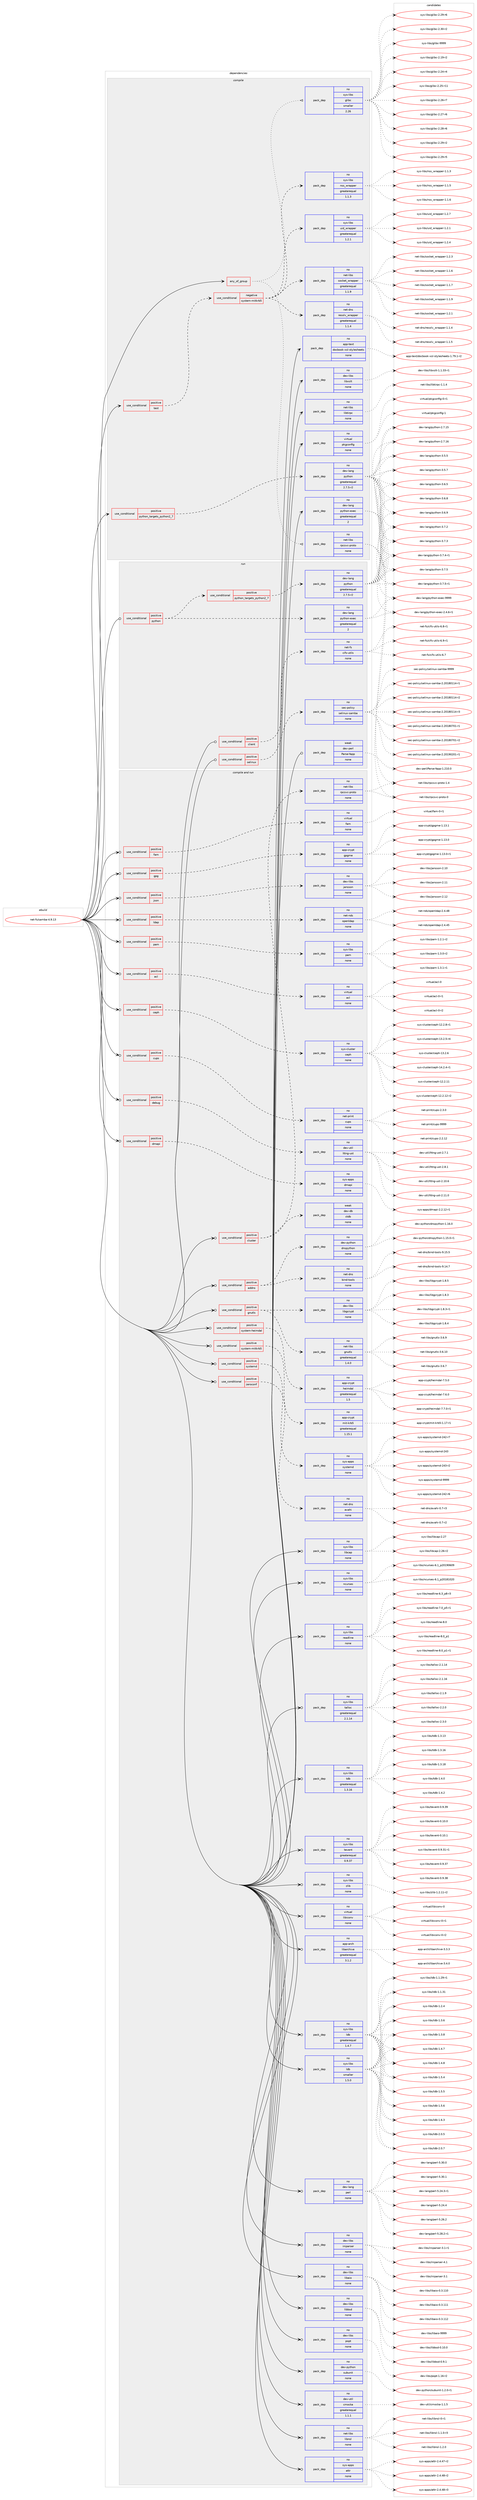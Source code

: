 digraph prolog {

# *************
# Graph options
# *************

newrank=true;
concentrate=true;
compound=true;
graph [rankdir=LR,fontname=Helvetica,fontsize=10,ranksep=1.5];#, ranksep=2.5, nodesep=0.2];
edge  [arrowhead=vee];
node  [fontname=Helvetica,fontsize=10];

# **********
# The ebuild
# **********

subgraph cluster_leftcol {
color=gray;
rank=same;
label=<<i>ebuild</i>>;
id [label="net-fs/samba-4.9.13", color=red, width=4, href="../net-fs/samba-4.9.13.svg"];
}

# ****************
# The dependencies
# ****************

subgraph cluster_midcol {
color=gray;
label=<<i>dependencies</i>>;
subgraph cluster_compile {
fillcolor="#eeeeee";
style=filled;
label=<<i>compile</i>>;
subgraph any13910 {
dependency820816 [label=<<TABLE BORDER="0" CELLBORDER="1" CELLSPACING="0" CELLPADDING="4"><TR><TD CELLPADDING="10">any_of_group</TD></TR></TABLE>>, shape=none, color=red];subgraph pack606477 {
dependency820817 [label=<<TABLE BORDER="0" CELLBORDER="1" CELLSPACING="0" CELLPADDING="4" WIDTH="220"><TR><TD ROWSPAN="6" CELLPADDING="30">pack_dep</TD></TR><TR><TD WIDTH="110">no</TD></TR><TR><TD>net-libs</TD></TR><TR><TD>rpcsvc-proto</TD></TR><TR><TD>none</TD></TR><TR><TD></TD></TR></TABLE>>, shape=none, color=blue];
}
dependency820816:e -> dependency820817:w [weight=20,style="dotted",arrowhead="oinv"];
subgraph pack606478 {
dependency820818 [label=<<TABLE BORDER="0" CELLBORDER="1" CELLSPACING="0" CELLPADDING="4" WIDTH="220"><TR><TD ROWSPAN="6" CELLPADDING="30">pack_dep</TD></TR><TR><TD WIDTH="110">no</TD></TR><TR><TD>sys-libs</TD></TR><TR><TD>glibc</TD></TR><TR><TD>smaller</TD></TR><TR><TD>2.26</TD></TR></TABLE>>, shape=none, color=blue];
}
dependency820816:e -> dependency820818:w [weight=20,style="dotted",arrowhead="oinv"];
}
id:e -> dependency820816:w [weight=20,style="solid",arrowhead="vee"];
subgraph cond199978 {
dependency820819 [label=<<TABLE BORDER="0" CELLBORDER="1" CELLSPACING="0" CELLPADDING="4"><TR><TD ROWSPAN="3" CELLPADDING="10">use_conditional</TD></TR><TR><TD>positive</TD></TR><TR><TD>python_targets_python2_7</TD></TR></TABLE>>, shape=none, color=red];
subgraph pack606479 {
dependency820820 [label=<<TABLE BORDER="0" CELLBORDER="1" CELLSPACING="0" CELLPADDING="4" WIDTH="220"><TR><TD ROWSPAN="6" CELLPADDING="30">pack_dep</TD></TR><TR><TD WIDTH="110">no</TD></TR><TR><TD>dev-lang</TD></TR><TR><TD>python</TD></TR><TR><TD>greaterequal</TD></TR><TR><TD>2.7.5-r2</TD></TR></TABLE>>, shape=none, color=blue];
}
dependency820819:e -> dependency820820:w [weight=20,style="dashed",arrowhead="vee"];
}
id:e -> dependency820819:w [weight=20,style="solid",arrowhead="vee"];
subgraph cond199979 {
dependency820821 [label=<<TABLE BORDER="0" CELLBORDER="1" CELLSPACING="0" CELLPADDING="4"><TR><TD ROWSPAN="3" CELLPADDING="10">use_conditional</TD></TR><TR><TD>positive</TD></TR><TR><TD>test</TD></TR></TABLE>>, shape=none, color=red];
subgraph cond199980 {
dependency820822 [label=<<TABLE BORDER="0" CELLBORDER="1" CELLSPACING="0" CELLPADDING="4"><TR><TD ROWSPAN="3" CELLPADDING="10">use_conditional</TD></TR><TR><TD>negative</TD></TR><TR><TD>system-mitkrb5</TD></TR></TABLE>>, shape=none, color=red];
subgraph pack606480 {
dependency820823 [label=<<TABLE BORDER="0" CELLBORDER="1" CELLSPACING="0" CELLPADDING="4" WIDTH="220"><TR><TD ROWSPAN="6" CELLPADDING="30">pack_dep</TD></TR><TR><TD WIDTH="110">no</TD></TR><TR><TD>sys-libs</TD></TR><TR><TD>nss_wrapper</TD></TR><TR><TD>greaterequal</TD></TR><TR><TD>1.1.3</TD></TR></TABLE>>, shape=none, color=blue];
}
dependency820822:e -> dependency820823:w [weight=20,style="dashed",arrowhead="vee"];
subgraph pack606481 {
dependency820824 [label=<<TABLE BORDER="0" CELLBORDER="1" CELLSPACING="0" CELLPADDING="4" WIDTH="220"><TR><TD ROWSPAN="6" CELLPADDING="30">pack_dep</TD></TR><TR><TD WIDTH="110">no</TD></TR><TR><TD>net-dns</TD></TR><TR><TD>resolv_wrapper</TD></TR><TR><TD>greaterequal</TD></TR><TR><TD>1.1.4</TD></TR></TABLE>>, shape=none, color=blue];
}
dependency820822:e -> dependency820824:w [weight=20,style="dashed",arrowhead="vee"];
subgraph pack606482 {
dependency820825 [label=<<TABLE BORDER="0" CELLBORDER="1" CELLSPACING="0" CELLPADDING="4" WIDTH="220"><TR><TD ROWSPAN="6" CELLPADDING="30">pack_dep</TD></TR><TR><TD WIDTH="110">no</TD></TR><TR><TD>net-libs</TD></TR><TR><TD>socket_wrapper</TD></TR><TR><TD>greaterequal</TD></TR><TR><TD>1.1.9</TD></TR></TABLE>>, shape=none, color=blue];
}
dependency820822:e -> dependency820825:w [weight=20,style="dashed",arrowhead="vee"];
subgraph pack606483 {
dependency820826 [label=<<TABLE BORDER="0" CELLBORDER="1" CELLSPACING="0" CELLPADDING="4" WIDTH="220"><TR><TD ROWSPAN="6" CELLPADDING="30">pack_dep</TD></TR><TR><TD WIDTH="110">no</TD></TR><TR><TD>sys-libs</TD></TR><TR><TD>uid_wrapper</TD></TR><TR><TD>greaterequal</TD></TR><TR><TD>1.2.1</TD></TR></TABLE>>, shape=none, color=blue];
}
dependency820822:e -> dependency820826:w [weight=20,style="dashed",arrowhead="vee"];
}
dependency820821:e -> dependency820822:w [weight=20,style="dashed",arrowhead="vee"];
}
id:e -> dependency820821:w [weight=20,style="solid",arrowhead="vee"];
subgraph pack606484 {
dependency820827 [label=<<TABLE BORDER="0" CELLBORDER="1" CELLSPACING="0" CELLPADDING="4" WIDTH="220"><TR><TD ROWSPAN="6" CELLPADDING="30">pack_dep</TD></TR><TR><TD WIDTH="110">no</TD></TR><TR><TD>app-text</TD></TR><TR><TD>docbook-xsl-stylesheets</TD></TR><TR><TD>none</TD></TR><TR><TD></TD></TR></TABLE>>, shape=none, color=blue];
}
id:e -> dependency820827:w [weight=20,style="solid",arrowhead="vee"];
subgraph pack606485 {
dependency820828 [label=<<TABLE BORDER="0" CELLBORDER="1" CELLSPACING="0" CELLPADDING="4" WIDTH="220"><TR><TD ROWSPAN="6" CELLPADDING="30">pack_dep</TD></TR><TR><TD WIDTH="110">no</TD></TR><TR><TD>dev-lang</TD></TR><TR><TD>python-exec</TD></TR><TR><TD>greaterequal</TD></TR><TR><TD>2</TD></TR></TABLE>>, shape=none, color=blue];
}
id:e -> dependency820828:w [weight=20,style="solid",arrowhead="vee"];
subgraph pack606486 {
dependency820829 [label=<<TABLE BORDER="0" CELLBORDER="1" CELLSPACING="0" CELLPADDING="4" WIDTH="220"><TR><TD ROWSPAN="6" CELLPADDING="30">pack_dep</TD></TR><TR><TD WIDTH="110">no</TD></TR><TR><TD>dev-libs</TD></TR><TR><TD>libxslt</TD></TR><TR><TD>none</TD></TR><TR><TD></TD></TR></TABLE>>, shape=none, color=blue];
}
id:e -> dependency820829:w [weight=20,style="solid",arrowhead="vee"];
subgraph pack606487 {
dependency820830 [label=<<TABLE BORDER="0" CELLBORDER="1" CELLSPACING="0" CELLPADDING="4" WIDTH="220"><TR><TD ROWSPAN="6" CELLPADDING="30">pack_dep</TD></TR><TR><TD WIDTH="110">no</TD></TR><TR><TD>net-libs</TD></TR><TR><TD>libtirpc</TD></TR><TR><TD>none</TD></TR><TR><TD></TD></TR></TABLE>>, shape=none, color=blue];
}
id:e -> dependency820830:w [weight=20,style="solid",arrowhead="vee"];
subgraph pack606488 {
dependency820831 [label=<<TABLE BORDER="0" CELLBORDER="1" CELLSPACING="0" CELLPADDING="4" WIDTH="220"><TR><TD ROWSPAN="6" CELLPADDING="30">pack_dep</TD></TR><TR><TD WIDTH="110">no</TD></TR><TR><TD>virtual</TD></TR><TR><TD>pkgconfig</TD></TR><TR><TD>none</TD></TR><TR><TD></TD></TR></TABLE>>, shape=none, color=blue];
}
id:e -> dependency820831:w [weight=20,style="solid",arrowhead="vee"];
}
subgraph cluster_compileandrun {
fillcolor="#eeeeee";
style=filled;
label=<<i>compile and run</i>>;
subgraph cond199981 {
dependency820832 [label=<<TABLE BORDER="0" CELLBORDER="1" CELLSPACING="0" CELLPADDING="4"><TR><TD ROWSPAN="3" CELLPADDING="10">use_conditional</TD></TR><TR><TD>positive</TD></TR><TR><TD>acl</TD></TR></TABLE>>, shape=none, color=red];
subgraph pack606489 {
dependency820833 [label=<<TABLE BORDER="0" CELLBORDER="1" CELLSPACING="0" CELLPADDING="4" WIDTH="220"><TR><TD ROWSPAN="6" CELLPADDING="30">pack_dep</TD></TR><TR><TD WIDTH="110">no</TD></TR><TR><TD>virtual</TD></TR><TR><TD>acl</TD></TR><TR><TD>none</TD></TR><TR><TD></TD></TR></TABLE>>, shape=none, color=blue];
}
dependency820832:e -> dependency820833:w [weight=20,style="dashed",arrowhead="vee"];
}
id:e -> dependency820832:w [weight=20,style="solid",arrowhead="odotvee"];
subgraph cond199982 {
dependency820834 [label=<<TABLE BORDER="0" CELLBORDER="1" CELLSPACING="0" CELLPADDING="4"><TR><TD ROWSPAN="3" CELLPADDING="10">use_conditional</TD></TR><TR><TD>positive</TD></TR><TR><TD>addns</TD></TR></TABLE>>, shape=none, color=red];
subgraph pack606490 {
dependency820835 [label=<<TABLE BORDER="0" CELLBORDER="1" CELLSPACING="0" CELLPADDING="4" WIDTH="220"><TR><TD ROWSPAN="6" CELLPADDING="30">pack_dep</TD></TR><TR><TD WIDTH="110">no</TD></TR><TR><TD>net-dns</TD></TR><TR><TD>bind-tools</TD></TR><TR><TD>none</TD></TR><TR><TD></TD></TR></TABLE>>, shape=none, color=blue];
}
dependency820834:e -> dependency820835:w [weight=20,style="dashed",arrowhead="vee"];
subgraph pack606491 {
dependency820836 [label=<<TABLE BORDER="0" CELLBORDER="1" CELLSPACING="0" CELLPADDING="4" WIDTH="220"><TR><TD ROWSPAN="6" CELLPADDING="30">pack_dep</TD></TR><TR><TD WIDTH="110">no</TD></TR><TR><TD>dev-python</TD></TR><TR><TD>dnspython</TD></TR><TR><TD>none</TD></TR><TR><TD></TD></TR></TABLE>>, shape=none, color=blue];
}
dependency820834:e -> dependency820836:w [weight=20,style="dashed",arrowhead="vee"];
}
id:e -> dependency820834:w [weight=20,style="solid",arrowhead="odotvee"];
subgraph cond199983 {
dependency820837 [label=<<TABLE BORDER="0" CELLBORDER="1" CELLSPACING="0" CELLPADDING="4"><TR><TD ROWSPAN="3" CELLPADDING="10">use_conditional</TD></TR><TR><TD>positive</TD></TR><TR><TD>ceph</TD></TR></TABLE>>, shape=none, color=red];
subgraph pack606492 {
dependency820838 [label=<<TABLE BORDER="0" CELLBORDER="1" CELLSPACING="0" CELLPADDING="4" WIDTH="220"><TR><TD ROWSPAN="6" CELLPADDING="30">pack_dep</TD></TR><TR><TD WIDTH="110">no</TD></TR><TR><TD>sys-cluster</TD></TR><TR><TD>ceph</TD></TR><TR><TD>none</TD></TR><TR><TD></TD></TR></TABLE>>, shape=none, color=blue];
}
dependency820837:e -> dependency820838:w [weight=20,style="dashed",arrowhead="vee"];
}
id:e -> dependency820837:w [weight=20,style="solid",arrowhead="odotvee"];
subgraph cond199984 {
dependency820839 [label=<<TABLE BORDER="0" CELLBORDER="1" CELLSPACING="0" CELLPADDING="4"><TR><TD ROWSPAN="3" CELLPADDING="10">use_conditional</TD></TR><TR><TD>positive</TD></TR><TR><TD>cluster</TD></TR></TABLE>>, shape=none, color=red];
subgraph pack606493 {
dependency820840 [label=<<TABLE BORDER="0" CELLBORDER="1" CELLSPACING="0" CELLPADDING="4" WIDTH="220"><TR><TD ROWSPAN="6" CELLPADDING="30">pack_dep</TD></TR><TR><TD WIDTH="110">no</TD></TR><TR><TD>net-libs</TD></TR><TR><TD>rpcsvc-proto</TD></TR><TR><TD>none</TD></TR><TR><TD></TD></TR></TABLE>>, shape=none, color=blue];
}
dependency820839:e -> dependency820840:w [weight=20,style="dashed",arrowhead="vee"];
subgraph pack606494 {
dependency820841 [label=<<TABLE BORDER="0" CELLBORDER="1" CELLSPACING="0" CELLPADDING="4" WIDTH="220"><TR><TD ROWSPAN="6" CELLPADDING="30">pack_dep</TD></TR><TR><TD WIDTH="110">weak</TD></TR><TR><TD>dev-db</TD></TR><TR><TD>ctdb</TD></TR><TR><TD>none</TD></TR><TR><TD></TD></TR></TABLE>>, shape=none, color=blue];
}
dependency820839:e -> dependency820841:w [weight=20,style="dashed",arrowhead="vee"];
}
id:e -> dependency820839:w [weight=20,style="solid",arrowhead="odotvee"];
subgraph cond199985 {
dependency820842 [label=<<TABLE BORDER="0" CELLBORDER="1" CELLSPACING="0" CELLPADDING="4"><TR><TD ROWSPAN="3" CELLPADDING="10">use_conditional</TD></TR><TR><TD>positive</TD></TR><TR><TD>cups</TD></TR></TABLE>>, shape=none, color=red];
subgraph pack606495 {
dependency820843 [label=<<TABLE BORDER="0" CELLBORDER="1" CELLSPACING="0" CELLPADDING="4" WIDTH="220"><TR><TD ROWSPAN="6" CELLPADDING="30">pack_dep</TD></TR><TR><TD WIDTH="110">no</TD></TR><TR><TD>net-print</TD></TR><TR><TD>cups</TD></TR><TR><TD>none</TD></TR><TR><TD></TD></TR></TABLE>>, shape=none, color=blue];
}
dependency820842:e -> dependency820843:w [weight=20,style="dashed",arrowhead="vee"];
}
id:e -> dependency820842:w [weight=20,style="solid",arrowhead="odotvee"];
subgraph cond199986 {
dependency820844 [label=<<TABLE BORDER="0" CELLBORDER="1" CELLSPACING="0" CELLPADDING="4"><TR><TD ROWSPAN="3" CELLPADDING="10">use_conditional</TD></TR><TR><TD>positive</TD></TR><TR><TD>debug</TD></TR></TABLE>>, shape=none, color=red];
subgraph pack606496 {
dependency820845 [label=<<TABLE BORDER="0" CELLBORDER="1" CELLSPACING="0" CELLPADDING="4" WIDTH="220"><TR><TD ROWSPAN="6" CELLPADDING="30">pack_dep</TD></TR><TR><TD WIDTH="110">no</TD></TR><TR><TD>dev-util</TD></TR><TR><TD>lttng-ust</TD></TR><TR><TD>none</TD></TR><TR><TD></TD></TR></TABLE>>, shape=none, color=blue];
}
dependency820844:e -> dependency820845:w [weight=20,style="dashed",arrowhead="vee"];
}
id:e -> dependency820844:w [weight=20,style="solid",arrowhead="odotvee"];
subgraph cond199987 {
dependency820846 [label=<<TABLE BORDER="0" CELLBORDER="1" CELLSPACING="0" CELLPADDING="4"><TR><TD ROWSPAN="3" CELLPADDING="10">use_conditional</TD></TR><TR><TD>positive</TD></TR><TR><TD>dmapi</TD></TR></TABLE>>, shape=none, color=red];
subgraph pack606497 {
dependency820847 [label=<<TABLE BORDER="0" CELLBORDER="1" CELLSPACING="0" CELLPADDING="4" WIDTH="220"><TR><TD ROWSPAN="6" CELLPADDING="30">pack_dep</TD></TR><TR><TD WIDTH="110">no</TD></TR><TR><TD>sys-apps</TD></TR><TR><TD>dmapi</TD></TR><TR><TD>none</TD></TR><TR><TD></TD></TR></TABLE>>, shape=none, color=blue];
}
dependency820846:e -> dependency820847:w [weight=20,style="dashed",arrowhead="vee"];
}
id:e -> dependency820846:w [weight=20,style="solid",arrowhead="odotvee"];
subgraph cond199988 {
dependency820848 [label=<<TABLE BORDER="0" CELLBORDER="1" CELLSPACING="0" CELLPADDING="4"><TR><TD ROWSPAN="3" CELLPADDING="10">use_conditional</TD></TR><TR><TD>positive</TD></TR><TR><TD>fam</TD></TR></TABLE>>, shape=none, color=red];
subgraph pack606498 {
dependency820849 [label=<<TABLE BORDER="0" CELLBORDER="1" CELLSPACING="0" CELLPADDING="4" WIDTH="220"><TR><TD ROWSPAN="6" CELLPADDING="30">pack_dep</TD></TR><TR><TD WIDTH="110">no</TD></TR><TR><TD>virtual</TD></TR><TR><TD>fam</TD></TR><TR><TD>none</TD></TR><TR><TD></TD></TR></TABLE>>, shape=none, color=blue];
}
dependency820848:e -> dependency820849:w [weight=20,style="dashed",arrowhead="vee"];
}
id:e -> dependency820848:w [weight=20,style="solid",arrowhead="odotvee"];
subgraph cond199989 {
dependency820850 [label=<<TABLE BORDER="0" CELLBORDER="1" CELLSPACING="0" CELLPADDING="4"><TR><TD ROWSPAN="3" CELLPADDING="10">use_conditional</TD></TR><TR><TD>positive</TD></TR><TR><TD>gnutls</TD></TR></TABLE>>, shape=none, color=red];
subgraph pack606499 {
dependency820851 [label=<<TABLE BORDER="0" CELLBORDER="1" CELLSPACING="0" CELLPADDING="4" WIDTH="220"><TR><TD ROWSPAN="6" CELLPADDING="30">pack_dep</TD></TR><TR><TD WIDTH="110">no</TD></TR><TR><TD>dev-libs</TD></TR><TR><TD>libgcrypt</TD></TR><TR><TD>none</TD></TR><TR><TD></TD></TR></TABLE>>, shape=none, color=blue];
}
dependency820850:e -> dependency820851:w [weight=20,style="dashed",arrowhead="vee"];
subgraph pack606500 {
dependency820852 [label=<<TABLE BORDER="0" CELLBORDER="1" CELLSPACING="0" CELLPADDING="4" WIDTH="220"><TR><TD ROWSPAN="6" CELLPADDING="30">pack_dep</TD></TR><TR><TD WIDTH="110">no</TD></TR><TR><TD>net-libs</TD></TR><TR><TD>gnutls</TD></TR><TR><TD>greaterequal</TD></TR><TR><TD>1.4.0</TD></TR></TABLE>>, shape=none, color=blue];
}
dependency820850:e -> dependency820852:w [weight=20,style="dashed",arrowhead="vee"];
}
id:e -> dependency820850:w [weight=20,style="solid",arrowhead="odotvee"];
subgraph cond199990 {
dependency820853 [label=<<TABLE BORDER="0" CELLBORDER="1" CELLSPACING="0" CELLPADDING="4"><TR><TD ROWSPAN="3" CELLPADDING="10">use_conditional</TD></TR><TR><TD>positive</TD></TR><TR><TD>gpg</TD></TR></TABLE>>, shape=none, color=red];
subgraph pack606501 {
dependency820854 [label=<<TABLE BORDER="0" CELLBORDER="1" CELLSPACING="0" CELLPADDING="4" WIDTH="220"><TR><TD ROWSPAN="6" CELLPADDING="30">pack_dep</TD></TR><TR><TD WIDTH="110">no</TD></TR><TR><TD>app-crypt</TD></TR><TR><TD>gpgme</TD></TR><TR><TD>none</TD></TR><TR><TD></TD></TR></TABLE>>, shape=none, color=blue];
}
dependency820853:e -> dependency820854:w [weight=20,style="dashed",arrowhead="vee"];
}
id:e -> dependency820853:w [weight=20,style="solid",arrowhead="odotvee"];
subgraph cond199991 {
dependency820855 [label=<<TABLE BORDER="0" CELLBORDER="1" CELLSPACING="0" CELLPADDING="4"><TR><TD ROWSPAN="3" CELLPADDING="10">use_conditional</TD></TR><TR><TD>positive</TD></TR><TR><TD>json</TD></TR></TABLE>>, shape=none, color=red];
subgraph pack606502 {
dependency820856 [label=<<TABLE BORDER="0" CELLBORDER="1" CELLSPACING="0" CELLPADDING="4" WIDTH="220"><TR><TD ROWSPAN="6" CELLPADDING="30">pack_dep</TD></TR><TR><TD WIDTH="110">no</TD></TR><TR><TD>dev-libs</TD></TR><TR><TD>jansson</TD></TR><TR><TD>none</TD></TR><TR><TD></TD></TR></TABLE>>, shape=none, color=blue];
}
dependency820855:e -> dependency820856:w [weight=20,style="dashed",arrowhead="vee"];
}
id:e -> dependency820855:w [weight=20,style="solid",arrowhead="odotvee"];
subgraph cond199992 {
dependency820857 [label=<<TABLE BORDER="0" CELLBORDER="1" CELLSPACING="0" CELLPADDING="4"><TR><TD ROWSPAN="3" CELLPADDING="10">use_conditional</TD></TR><TR><TD>positive</TD></TR><TR><TD>ldap</TD></TR></TABLE>>, shape=none, color=red];
subgraph pack606503 {
dependency820858 [label=<<TABLE BORDER="0" CELLBORDER="1" CELLSPACING="0" CELLPADDING="4" WIDTH="220"><TR><TD ROWSPAN="6" CELLPADDING="30">pack_dep</TD></TR><TR><TD WIDTH="110">no</TD></TR><TR><TD>net-nds</TD></TR><TR><TD>openldap</TD></TR><TR><TD>none</TD></TR><TR><TD></TD></TR></TABLE>>, shape=none, color=blue];
}
dependency820857:e -> dependency820858:w [weight=20,style="dashed",arrowhead="vee"];
}
id:e -> dependency820857:w [weight=20,style="solid",arrowhead="odotvee"];
subgraph cond199993 {
dependency820859 [label=<<TABLE BORDER="0" CELLBORDER="1" CELLSPACING="0" CELLPADDING="4"><TR><TD ROWSPAN="3" CELLPADDING="10">use_conditional</TD></TR><TR><TD>positive</TD></TR><TR><TD>pam</TD></TR></TABLE>>, shape=none, color=red];
subgraph pack606504 {
dependency820860 [label=<<TABLE BORDER="0" CELLBORDER="1" CELLSPACING="0" CELLPADDING="4" WIDTH="220"><TR><TD ROWSPAN="6" CELLPADDING="30">pack_dep</TD></TR><TR><TD WIDTH="110">no</TD></TR><TR><TD>sys-libs</TD></TR><TR><TD>pam</TD></TR><TR><TD>none</TD></TR><TR><TD></TD></TR></TABLE>>, shape=none, color=blue];
}
dependency820859:e -> dependency820860:w [weight=20,style="dashed",arrowhead="vee"];
}
id:e -> dependency820859:w [weight=20,style="solid",arrowhead="odotvee"];
subgraph cond199994 {
dependency820861 [label=<<TABLE BORDER="0" CELLBORDER="1" CELLSPACING="0" CELLPADDING="4"><TR><TD ROWSPAN="3" CELLPADDING="10">use_conditional</TD></TR><TR><TD>positive</TD></TR><TR><TD>system-heimdal</TD></TR></TABLE>>, shape=none, color=red];
subgraph pack606505 {
dependency820862 [label=<<TABLE BORDER="0" CELLBORDER="1" CELLSPACING="0" CELLPADDING="4" WIDTH="220"><TR><TD ROWSPAN="6" CELLPADDING="30">pack_dep</TD></TR><TR><TD WIDTH="110">no</TD></TR><TR><TD>app-crypt</TD></TR><TR><TD>heimdal</TD></TR><TR><TD>greaterequal</TD></TR><TR><TD>1.5</TD></TR></TABLE>>, shape=none, color=blue];
}
dependency820861:e -> dependency820862:w [weight=20,style="dashed",arrowhead="vee"];
}
id:e -> dependency820861:w [weight=20,style="solid",arrowhead="odotvee"];
subgraph cond199995 {
dependency820863 [label=<<TABLE BORDER="0" CELLBORDER="1" CELLSPACING="0" CELLPADDING="4"><TR><TD ROWSPAN="3" CELLPADDING="10">use_conditional</TD></TR><TR><TD>positive</TD></TR><TR><TD>system-mitkrb5</TD></TR></TABLE>>, shape=none, color=red];
subgraph pack606506 {
dependency820864 [label=<<TABLE BORDER="0" CELLBORDER="1" CELLSPACING="0" CELLPADDING="4" WIDTH="220"><TR><TD ROWSPAN="6" CELLPADDING="30">pack_dep</TD></TR><TR><TD WIDTH="110">no</TD></TR><TR><TD>app-crypt</TD></TR><TR><TD>mit-krb5</TD></TR><TR><TD>greaterequal</TD></TR><TR><TD>1.15.1</TD></TR></TABLE>>, shape=none, color=blue];
}
dependency820863:e -> dependency820864:w [weight=20,style="dashed",arrowhead="vee"];
}
id:e -> dependency820863:w [weight=20,style="solid",arrowhead="odotvee"];
subgraph cond199996 {
dependency820865 [label=<<TABLE BORDER="0" CELLBORDER="1" CELLSPACING="0" CELLPADDING="4"><TR><TD ROWSPAN="3" CELLPADDING="10">use_conditional</TD></TR><TR><TD>positive</TD></TR><TR><TD>systemd</TD></TR></TABLE>>, shape=none, color=red];
subgraph pack606507 {
dependency820866 [label=<<TABLE BORDER="0" CELLBORDER="1" CELLSPACING="0" CELLPADDING="4" WIDTH="220"><TR><TD ROWSPAN="6" CELLPADDING="30">pack_dep</TD></TR><TR><TD WIDTH="110">no</TD></TR><TR><TD>sys-apps</TD></TR><TR><TD>systemd</TD></TR><TR><TD>none</TD></TR><TR><TD></TD></TR></TABLE>>, shape=none, color=blue];
}
dependency820865:e -> dependency820866:w [weight=20,style="dashed",arrowhead="vee"];
}
id:e -> dependency820865:w [weight=20,style="solid",arrowhead="odotvee"];
subgraph cond199997 {
dependency820867 [label=<<TABLE BORDER="0" CELLBORDER="1" CELLSPACING="0" CELLPADDING="4"><TR><TD ROWSPAN="3" CELLPADDING="10">use_conditional</TD></TR><TR><TD>positive</TD></TR><TR><TD>zeroconf</TD></TR></TABLE>>, shape=none, color=red];
subgraph pack606508 {
dependency820868 [label=<<TABLE BORDER="0" CELLBORDER="1" CELLSPACING="0" CELLPADDING="4" WIDTH="220"><TR><TD ROWSPAN="6" CELLPADDING="30">pack_dep</TD></TR><TR><TD WIDTH="110">no</TD></TR><TR><TD>net-dns</TD></TR><TR><TD>avahi</TD></TR><TR><TD>none</TD></TR><TR><TD></TD></TR></TABLE>>, shape=none, color=blue];
}
dependency820867:e -> dependency820868:w [weight=20,style="dashed",arrowhead="vee"];
}
id:e -> dependency820867:w [weight=20,style="solid",arrowhead="odotvee"];
subgraph pack606509 {
dependency820869 [label=<<TABLE BORDER="0" CELLBORDER="1" CELLSPACING="0" CELLPADDING="4" WIDTH="220"><TR><TD ROWSPAN="6" CELLPADDING="30">pack_dep</TD></TR><TR><TD WIDTH="110">no</TD></TR><TR><TD>app-arch</TD></TR><TR><TD>libarchive</TD></TR><TR><TD>greaterequal</TD></TR><TR><TD>3.1.2</TD></TR></TABLE>>, shape=none, color=blue];
}
id:e -> dependency820869:w [weight=20,style="solid",arrowhead="odotvee"];
subgraph pack606510 {
dependency820870 [label=<<TABLE BORDER="0" CELLBORDER="1" CELLSPACING="0" CELLPADDING="4" WIDTH="220"><TR><TD ROWSPAN="6" CELLPADDING="30">pack_dep</TD></TR><TR><TD WIDTH="110">no</TD></TR><TR><TD>dev-lang</TD></TR><TR><TD>perl</TD></TR><TR><TD>none</TD></TR><TR><TD></TD></TR></TABLE>>, shape=none, color=blue];
}
id:e -> dependency820870:w [weight=20,style="solid",arrowhead="odotvee"];
subgraph pack606511 {
dependency820871 [label=<<TABLE BORDER="0" CELLBORDER="1" CELLSPACING="0" CELLPADDING="4" WIDTH="220"><TR><TD ROWSPAN="6" CELLPADDING="30">pack_dep</TD></TR><TR><TD WIDTH="110">no</TD></TR><TR><TD>dev-libs</TD></TR><TR><TD>iniparser</TD></TR><TR><TD>none</TD></TR><TR><TD></TD></TR></TABLE>>, shape=none, color=blue];
}
id:e -> dependency820871:w [weight=20,style="solid",arrowhead="odotvee"];
subgraph pack606512 {
dependency820872 [label=<<TABLE BORDER="0" CELLBORDER="1" CELLSPACING="0" CELLPADDING="4" WIDTH="220"><TR><TD ROWSPAN="6" CELLPADDING="30">pack_dep</TD></TR><TR><TD WIDTH="110">no</TD></TR><TR><TD>dev-libs</TD></TR><TR><TD>libaio</TD></TR><TR><TD>none</TD></TR><TR><TD></TD></TR></TABLE>>, shape=none, color=blue];
}
id:e -> dependency820872:w [weight=20,style="solid",arrowhead="odotvee"];
subgraph pack606513 {
dependency820873 [label=<<TABLE BORDER="0" CELLBORDER="1" CELLSPACING="0" CELLPADDING="4" WIDTH="220"><TR><TD ROWSPAN="6" CELLPADDING="30">pack_dep</TD></TR><TR><TD WIDTH="110">no</TD></TR><TR><TD>dev-libs</TD></TR><TR><TD>libbsd</TD></TR><TR><TD>none</TD></TR><TR><TD></TD></TR></TABLE>>, shape=none, color=blue];
}
id:e -> dependency820873:w [weight=20,style="solid",arrowhead="odotvee"];
subgraph pack606514 {
dependency820874 [label=<<TABLE BORDER="0" CELLBORDER="1" CELLSPACING="0" CELLPADDING="4" WIDTH="220"><TR><TD ROWSPAN="6" CELLPADDING="30">pack_dep</TD></TR><TR><TD WIDTH="110">no</TD></TR><TR><TD>dev-libs</TD></TR><TR><TD>popt</TD></TR><TR><TD>none</TD></TR><TR><TD></TD></TR></TABLE>>, shape=none, color=blue];
}
id:e -> dependency820874:w [weight=20,style="solid",arrowhead="odotvee"];
subgraph pack606515 {
dependency820875 [label=<<TABLE BORDER="0" CELLBORDER="1" CELLSPACING="0" CELLPADDING="4" WIDTH="220"><TR><TD ROWSPAN="6" CELLPADDING="30">pack_dep</TD></TR><TR><TD WIDTH="110">no</TD></TR><TR><TD>dev-python</TD></TR><TR><TD>subunit</TD></TR><TR><TD>none</TD></TR><TR><TD></TD></TR></TABLE>>, shape=none, color=blue];
}
id:e -> dependency820875:w [weight=20,style="solid",arrowhead="odotvee"];
subgraph pack606516 {
dependency820876 [label=<<TABLE BORDER="0" CELLBORDER="1" CELLSPACING="0" CELLPADDING="4" WIDTH="220"><TR><TD ROWSPAN="6" CELLPADDING="30">pack_dep</TD></TR><TR><TD WIDTH="110">no</TD></TR><TR><TD>dev-util</TD></TR><TR><TD>cmocka</TD></TR><TR><TD>greaterequal</TD></TR><TR><TD>1.1.1</TD></TR></TABLE>>, shape=none, color=blue];
}
id:e -> dependency820876:w [weight=20,style="solid",arrowhead="odotvee"];
subgraph pack606517 {
dependency820877 [label=<<TABLE BORDER="0" CELLBORDER="1" CELLSPACING="0" CELLPADDING="4" WIDTH="220"><TR><TD ROWSPAN="6" CELLPADDING="30">pack_dep</TD></TR><TR><TD WIDTH="110">no</TD></TR><TR><TD>net-libs</TD></TR><TR><TD>libnsl</TD></TR><TR><TD>none</TD></TR><TR><TD></TD></TR></TABLE>>, shape=none, color=blue];
}
id:e -> dependency820877:w [weight=20,style="solid",arrowhead="odotvee"];
subgraph pack606518 {
dependency820878 [label=<<TABLE BORDER="0" CELLBORDER="1" CELLSPACING="0" CELLPADDING="4" WIDTH="220"><TR><TD ROWSPAN="6" CELLPADDING="30">pack_dep</TD></TR><TR><TD WIDTH="110">no</TD></TR><TR><TD>sys-apps</TD></TR><TR><TD>attr</TD></TR><TR><TD>none</TD></TR><TR><TD></TD></TR></TABLE>>, shape=none, color=blue];
}
id:e -> dependency820878:w [weight=20,style="solid",arrowhead="odotvee"];
subgraph pack606519 {
dependency820879 [label=<<TABLE BORDER="0" CELLBORDER="1" CELLSPACING="0" CELLPADDING="4" WIDTH="220"><TR><TD ROWSPAN="6" CELLPADDING="30">pack_dep</TD></TR><TR><TD WIDTH="110">no</TD></TR><TR><TD>sys-libs</TD></TR><TR><TD>ldb</TD></TR><TR><TD>greaterequal</TD></TR><TR><TD>1.4.7</TD></TR></TABLE>>, shape=none, color=blue];
}
id:e -> dependency820879:w [weight=20,style="solid",arrowhead="odotvee"];
subgraph pack606520 {
dependency820880 [label=<<TABLE BORDER="0" CELLBORDER="1" CELLSPACING="0" CELLPADDING="4" WIDTH="220"><TR><TD ROWSPAN="6" CELLPADDING="30">pack_dep</TD></TR><TR><TD WIDTH="110">no</TD></TR><TR><TD>sys-libs</TD></TR><TR><TD>ldb</TD></TR><TR><TD>smaller</TD></TR><TR><TD>1.5.0</TD></TR></TABLE>>, shape=none, color=blue];
}
id:e -> dependency820880:w [weight=20,style="solid",arrowhead="odotvee"];
subgraph pack606521 {
dependency820881 [label=<<TABLE BORDER="0" CELLBORDER="1" CELLSPACING="0" CELLPADDING="4" WIDTH="220"><TR><TD ROWSPAN="6" CELLPADDING="30">pack_dep</TD></TR><TR><TD WIDTH="110">no</TD></TR><TR><TD>sys-libs</TD></TR><TR><TD>libcap</TD></TR><TR><TD>none</TD></TR><TR><TD></TD></TR></TABLE>>, shape=none, color=blue];
}
id:e -> dependency820881:w [weight=20,style="solid",arrowhead="odotvee"];
subgraph pack606522 {
dependency820882 [label=<<TABLE BORDER="0" CELLBORDER="1" CELLSPACING="0" CELLPADDING="4" WIDTH="220"><TR><TD ROWSPAN="6" CELLPADDING="30">pack_dep</TD></TR><TR><TD WIDTH="110">no</TD></TR><TR><TD>sys-libs</TD></TR><TR><TD>ncurses</TD></TR><TR><TD>none</TD></TR><TR><TD></TD></TR></TABLE>>, shape=none, color=blue];
}
id:e -> dependency820882:w [weight=20,style="solid",arrowhead="odotvee"];
subgraph pack606523 {
dependency820883 [label=<<TABLE BORDER="0" CELLBORDER="1" CELLSPACING="0" CELLPADDING="4" WIDTH="220"><TR><TD ROWSPAN="6" CELLPADDING="30">pack_dep</TD></TR><TR><TD WIDTH="110">no</TD></TR><TR><TD>sys-libs</TD></TR><TR><TD>readline</TD></TR><TR><TD>none</TD></TR><TR><TD></TD></TR></TABLE>>, shape=none, color=blue];
}
id:e -> dependency820883:w [weight=20,style="solid",arrowhead="odotvee"];
subgraph pack606524 {
dependency820884 [label=<<TABLE BORDER="0" CELLBORDER="1" CELLSPACING="0" CELLPADDING="4" WIDTH="220"><TR><TD ROWSPAN="6" CELLPADDING="30">pack_dep</TD></TR><TR><TD WIDTH="110">no</TD></TR><TR><TD>sys-libs</TD></TR><TR><TD>talloc</TD></TR><TR><TD>greaterequal</TD></TR><TR><TD>2.1.14</TD></TR></TABLE>>, shape=none, color=blue];
}
id:e -> dependency820884:w [weight=20,style="solid",arrowhead="odotvee"];
subgraph pack606525 {
dependency820885 [label=<<TABLE BORDER="0" CELLBORDER="1" CELLSPACING="0" CELLPADDING="4" WIDTH="220"><TR><TD ROWSPAN="6" CELLPADDING="30">pack_dep</TD></TR><TR><TD WIDTH="110">no</TD></TR><TR><TD>sys-libs</TD></TR><TR><TD>tdb</TD></TR><TR><TD>greaterequal</TD></TR><TR><TD>1.3.16</TD></TR></TABLE>>, shape=none, color=blue];
}
id:e -> dependency820885:w [weight=20,style="solid",arrowhead="odotvee"];
subgraph pack606526 {
dependency820886 [label=<<TABLE BORDER="0" CELLBORDER="1" CELLSPACING="0" CELLPADDING="4" WIDTH="220"><TR><TD ROWSPAN="6" CELLPADDING="30">pack_dep</TD></TR><TR><TD WIDTH="110">no</TD></TR><TR><TD>sys-libs</TD></TR><TR><TD>tevent</TD></TR><TR><TD>greaterequal</TD></TR><TR><TD>0.9.37</TD></TR></TABLE>>, shape=none, color=blue];
}
id:e -> dependency820886:w [weight=20,style="solid",arrowhead="odotvee"];
subgraph pack606527 {
dependency820887 [label=<<TABLE BORDER="0" CELLBORDER="1" CELLSPACING="0" CELLPADDING="4" WIDTH="220"><TR><TD ROWSPAN="6" CELLPADDING="30">pack_dep</TD></TR><TR><TD WIDTH="110">no</TD></TR><TR><TD>sys-libs</TD></TR><TR><TD>zlib</TD></TR><TR><TD>none</TD></TR><TR><TD></TD></TR></TABLE>>, shape=none, color=blue];
}
id:e -> dependency820887:w [weight=20,style="solid",arrowhead="odotvee"];
subgraph pack606528 {
dependency820888 [label=<<TABLE BORDER="0" CELLBORDER="1" CELLSPACING="0" CELLPADDING="4" WIDTH="220"><TR><TD ROWSPAN="6" CELLPADDING="30">pack_dep</TD></TR><TR><TD WIDTH="110">no</TD></TR><TR><TD>virtual</TD></TR><TR><TD>libiconv</TD></TR><TR><TD>none</TD></TR><TR><TD></TD></TR></TABLE>>, shape=none, color=blue];
}
id:e -> dependency820888:w [weight=20,style="solid",arrowhead="odotvee"];
}
subgraph cluster_run {
fillcolor="#eeeeee";
style=filled;
label=<<i>run</i>>;
subgraph cond199998 {
dependency820889 [label=<<TABLE BORDER="0" CELLBORDER="1" CELLSPACING="0" CELLPADDING="4"><TR><TD ROWSPAN="3" CELLPADDING="10">use_conditional</TD></TR><TR><TD>positive</TD></TR><TR><TD>client</TD></TR></TABLE>>, shape=none, color=red];
subgraph pack606529 {
dependency820890 [label=<<TABLE BORDER="0" CELLBORDER="1" CELLSPACING="0" CELLPADDING="4" WIDTH="220"><TR><TD ROWSPAN="6" CELLPADDING="30">pack_dep</TD></TR><TR><TD WIDTH="110">no</TD></TR><TR><TD>net-fs</TD></TR><TR><TD>cifs-utils</TD></TR><TR><TD>none</TD></TR><TR><TD></TD></TR></TABLE>>, shape=none, color=blue];
}
dependency820889:e -> dependency820890:w [weight=20,style="dashed",arrowhead="vee"];
}
id:e -> dependency820889:w [weight=20,style="solid",arrowhead="odot"];
subgraph cond199999 {
dependency820891 [label=<<TABLE BORDER="0" CELLBORDER="1" CELLSPACING="0" CELLPADDING="4"><TR><TD ROWSPAN="3" CELLPADDING="10">use_conditional</TD></TR><TR><TD>positive</TD></TR><TR><TD>python</TD></TR></TABLE>>, shape=none, color=red];
subgraph cond200000 {
dependency820892 [label=<<TABLE BORDER="0" CELLBORDER="1" CELLSPACING="0" CELLPADDING="4"><TR><TD ROWSPAN="3" CELLPADDING="10">use_conditional</TD></TR><TR><TD>positive</TD></TR><TR><TD>python_targets_python2_7</TD></TR></TABLE>>, shape=none, color=red];
subgraph pack606530 {
dependency820893 [label=<<TABLE BORDER="0" CELLBORDER="1" CELLSPACING="0" CELLPADDING="4" WIDTH="220"><TR><TD ROWSPAN="6" CELLPADDING="30">pack_dep</TD></TR><TR><TD WIDTH="110">no</TD></TR><TR><TD>dev-lang</TD></TR><TR><TD>python</TD></TR><TR><TD>greaterequal</TD></TR><TR><TD>2.7.5-r2</TD></TR></TABLE>>, shape=none, color=blue];
}
dependency820892:e -> dependency820893:w [weight=20,style="dashed",arrowhead="vee"];
}
dependency820891:e -> dependency820892:w [weight=20,style="dashed",arrowhead="vee"];
subgraph pack606531 {
dependency820894 [label=<<TABLE BORDER="0" CELLBORDER="1" CELLSPACING="0" CELLPADDING="4" WIDTH="220"><TR><TD ROWSPAN="6" CELLPADDING="30">pack_dep</TD></TR><TR><TD WIDTH="110">no</TD></TR><TR><TD>dev-lang</TD></TR><TR><TD>python-exec</TD></TR><TR><TD>greaterequal</TD></TR><TR><TD>2</TD></TR></TABLE>>, shape=none, color=blue];
}
dependency820891:e -> dependency820894:w [weight=20,style="dashed",arrowhead="vee"];
}
id:e -> dependency820891:w [weight=20,style="solid",arrowhead="odot"];
subgraph cond200001 {
dependency820895 [label=<<TABLE BORDER="0" CELLBORDER="1" CELLSPACING="0" CELLPADDING="4"><TR><TD ROWSPAN="3" CELLPADDING="10">use_conditional</TD></TR><TR><TD>positive</TD></TR><TR><TD>selinux</TD></TR></TABLE>>, shape=none, color=red];
subgraph pack606532 {
dependency820896 [label=<<TABLE BORDER="0" CELLBORDER="1" CELLSPACING="0" CELLPADDING="4" WIDTH="220"><TR><TD ROWSPAN="6" CELLPADDING="30">pack_dep</TD></TR><TR><TD WIDTH="110">no</TD></TR><TR><TD>sec-policy</TD></TR><TR><TD>selinux-samba</TD></TR><TR><TD>none</TD></TR><TR><TD></TD></TR></TABLE>>, shape=none, color=blue];
}
dependency820895:e -> dependency820896:w [weight=20,style="dashed",arrowhead="vee"];
}
id:e -> dependency820895:w [weight=20,style="solid",arrowhead="odot"];
subgraph pack606533 {
dependency820897 [label=<<TABLE BORDER="0" CELLBORDER="1" CELLSPACING="0" CELLPADDING="4" WIDTH="220"><TR><TD ROWSPAN="6" CELLPADDING="30">pack_dep</TD></TR><TR><TD WIDTH="110">weak</TD></TR><TR><TD>dev-perl</TD></TR><TR><TD>Parse-Yapp</TD></TR><TR><TD>none</TD></TR><TR><TD></TD></TR></TABLE>>, shape=none, color=blue];
}
id:e -> dependency820897:w [weight=20,style="solid",arrowhead="odot"];
}
}

# **************
# The candidates
# **************

subgraph cluster_choices {
rank=same;
color=gray;
label=<<i>candidates</i>>;

subgraph choice606477 {
color=black;
nodesep=1;
choice1101011164510810598115471141129911511899451121141111161114548 [label="net-libs/rpcsvc-proto-0", color=red, width=4,href="../net-libs/rpcsvc-proto-0.svg"];
choice11010111645108105981154711411299115118994511211411111611145494652 [label="net-libs/rpcsvc-proto-1.4", color=red, width=4,href="../net-libs/rpcsvc-proto-1.4.svg"];
dependency820817:e -> choice1101011164510810598115471141129911511899451121141111161114548:w [style=dotted,weight="100"];
dependency820817:e -> choice11010111645108105981154711411299115118994511211411111611145494652:w [style=dotted,weight="100"];
}
subgraph choice606478 {
color=black;
nodesep=1;
choice115121115451081059811547103108105989945504649574511450 [label="sys-libs/glibc-2.19-r2", color=red, width=4,href="../sys-libs/glibc-2.19-r2.svg"];
choice115121115451081059811547103108105989945504650524511452 [label="sys-libs/glibc-2.24-r4", color=red, width=4,href="../sys-libs/glibc-2.24-r4.svg"];
choice11512111545108105981154710310810598994550465053451144949 [label="sys-libs/glibc-2.25-r11", color=red, width=4,href="../sys-libs/glibc-2.25-r11.svg"];
choice115121115451081059811547103108105989945504650544511455 [label="sys-libs/glibc-2.26-r7", color=red, width=4,href="../sys-libs/glibc-2.26-r7.svg"];
choice115121115451081059811547103108105989945504650554511454 [label="sys-libs/glibc-2.27-r6", color=red, width=4,href="../sys-libs/glibc-2.27-r6.svg"];
choice115121115451081059811547103108105989945504650564511454 [label="sys-libs/glibc-2.28-r6", color=red, width=4,href="../sys-libs/glibc-2.28-r6.svg"];
choice115121115451081059811547103108105989945504650574511450 [label="sys-libs/glibc-2.29-r2", color=red, width=4,href="../sys-libs/glibc-2.29-r2.svg"];
choice115121115451081059811547103108105989945504650574511453 [label="sys-libs/glibc-2.29-r5", color=red, width=4,href="../sys-libs/glibc-2.29-r5.svg"];
choice115121115451081059811547103108105989945504650574511454 [label="sys-libs/glibc-2.29-r6", color=red, width=4,href="../sys-libs/glibc-2.29-r6.svg"];
choice115121115451081059811547103108105989945504651484511450 [label="sys-libs/glibc-2.30-r2", color=red, width=4,href="../sys-libs/glibc-2.30-r2.svg"];
choice11512111545108105981154710310810598994557575757 [label="sys-libs/glibc-9999", color=red, width=4,href="../sys-libs/glibc-9999.svg"];
dependency820818:e -> choice115121115451081059811547103108105989945504649574511450:w [style=dotted,weight="100"];
dependency820818:e -> choice115121115451081059811547103108105989945504650524511452:w [style=dotted,weight="100"];
dependency820818:e -> choice11512111545108105981154710310810598994550465053451144949:w [style=dotted,weight="100"];
dependency820818:e -> choice115121115451081059811547103108105989945504650544511455:w [style=dotted,weight="100"];
dependency820818:e -> choice115121115451081059811547103108105989945504650554511454:w [style=dotted,weight="100"];
dependency820818:e -> choice115121115451081059811547103108105989945504650564511454:w [style=dotted,weight="100"];
dependency820818:e -> choice115121115451081059811547103108105989945504650574511450:w [style=dotted,weight="100"];
dependency820818:e -> choice115121115451081059811547103108105989945504650574511453:w [style=dotted,weight="100"];
dependency820818:e -> choice115121115451081059811547103108105989945504650574511454:w [style=dotted,weight="100"];
dependency820818:e -> choice115121115451081059811547103108105989945504651484511450:w [style=dotted,weight="100"];
dependency820818:e -> choice11512111545108105981154710310810598994557575757:w [style=dotted,weight="100"];
}
subgraph choice606479 {
color=black;
nodesep=1;
choice10010111845108971101034711212111610411111045504655464953 [label="dev-lang/python-2.7.15", color=red, width=4,href="../dev-lang/python-2.7.15.svg"];
choice10010111845108971101034711212111610411111045504655464954 [label="dev-lang/python-2.7.16", color=red, width=4,href="../dev-lang/python-2.7.16.svg"];
choice100101118451089711010347112121116104111110455146534653 [label="dev-lang/python-3.5.5", color=red, width=4,href="../dev-lang/python-3.5.5.svg"];
choice100101118451089711010347112121116104111110455146534655 [label="dev-lang/python-3.5.7", color=red, width=4,href="../dev-lang/python-3.5.7.svg"];
choice100101118451089711010347112121116104111110455146544653 [label="dev-lang/python-3.6.5", color=red, width=4,href="../dev-lang/python-3.6.5.svg"];
choice100101118451089711010347112121116104111110455146544656 [label="dev-lang/python-3.6.8", color=red, width=4,href="../dev-lang/python-3.6.8.svg"];
choice100101118451089711010347112121116104111110455146544657 [label="dev-lang/python-3.6.9", color=red, width=4,href="../dev-lang/python-3.6.9.svg"];
choice100101118451089711010347112121116104111110455146554650 [label="dev-lang/python-3.7.2", color=red, width=4,href="../dev-lang/python-3.7.2.svg"];
choice100101118451089711010347112121116104111110455146554651 [label="dev-lang/python-3.7.3", color=red, width=4,href="../dev-lang/python-3.7.3.svg"];
choice1001011184510897110103471121211161041111104551465546524511449 [label="dev-lang/python-3.7.4-r1", color=red, width=4,href="../dev-lang/python-3.7.4-r1.svg"];
choice100101118451089711010347112121116104111110455146554653 [label="dev-lang/python-3.7.5", color=red, width=4,href="../dev-lang/python-3.7.5.svg"];
choice1001011184510897110103471121211161041111104551465546534511449 [label="dev-lang/python-3.7.5-r1", color=red, width=4,href="../dev-lang/python-3.7.5-r1.svg"];
dependency820820:e -> choice10010111845108971101034711212111610411111045504655464953:w [style=dotted,weight="100"];
dependency820820:e -> choice10010111845108971101034711212111610411111045504655464954:w [style=dotted,weight="100"];
dependency820820:e -> choice100101118451089711010347112121116104111110455146534653:w [style=dotted,weight="100"];
dependency820820:e -> choice100101118451089711010347112121116104111110455146534655:w [style=dotted,weight="100"];
dependency820820:e -> choice100101118451089711010347112121116104111110455146544653:w [style=dotted,weight="100"];
dependency820820:e -> choice100101118451089711010347112121116104111110455146544656:w [style=dotted,weight="100"];
dependency820820:e -> choice100101118451089711010347112121116104111110455146544657:w [style=dotted,weight="100"];
dependency820820:e -> choice100101118451089711010347112121116104111110455146554650:w [style=dotted,weight="100"];
dependency820820:e -> choice100101118451089711010347112121116104111110455146554651:w [style=dotted,weight="100"];
dependency820820:e -> choice1001011184510897110103471121211161041111104551465546524511449:w [style=dotted,weight="100"];
dependency820820:e -> choice100101118451089711010347112121116104111110455146554653:w [style=dotted,weight="100"];
dependency820820:e -> choice1001011184510897110103471121211161041111104551465546534511449:w [style=dotted,weight="100"];
}
subgraph choice606480 {
color=black;
nodesep=1;
choice1151211154510810598115471101151159511911497112112101114454946494651 [label="sys-libs/nss_wrapper-1.1.3", color=red, width=4,href="../sys-libs/nss_wrapper-1.1.3.svg"];
choice1151211154510810598115471101151159511911497112112101114454946494653 [label="sys-libs/nss_wrapper-1.1.5", color=red, width=4,href="../sys-libs/nss_wrapper-1.1.5.svg"];
choice1151211154510810598115471101151159511911497112112101114454946494654 [label="sys-libs/nss_wrapper-1.1.6", color=red, width=4,href="../sys-libs/nss_wrapper-1.1.6.svg"];
dependency820823:e -> choice1151211154510810598115471101151159511911497112112101114454946494651:w [style=dotted,weight="100"];
dependency820823:e -> choice1151211154510810598115471101151159511911497112112101114454946494653:w [style=dotted,weight="100"];
dependency820823:e -> choice1151211154510810598115471101151159511911497112112101114454946494654:w [style=dotted,weight="100"];
}
subgraph choice606481 {
color=black;
nodesep=1;
choice11010111645100110115471141011151111081189511911497112112101114454946494652 [label="net-dns/resolv_wrapper-1.1.4", color=red, width=4,href="../net-dns/resolv_wrapper-1.1.4.svg"];
choice11010111645100110115471141011151111081189511911497112112101114454946494653 [label="net-dns/resolv_wrapper-1.1.5", color=red, width=4,href="../net-dns/resolv_wrapper-1.1.5.svg"];
dependency820824:e -> choice11010111645100110115471141011151111081189511911497112112101114454946494652:w [style=dotted,weight="100"];
dependency820824:e -> choice11010111645100110115471141011151111081189511911497112112101114454946494653:w [style=dotted,weight="100"];
}
subgraph choice606482 {
color=black;
nodesep=1;
choice110101116451081059811547115111991071011169511911497112112101114454946494654 [label="net-libs/socket_wrapper-1.1.6", color=red, width=4,href="../net-libs/socket_wrapper-1.1.6.svg"];
choice110101116451081059811547115111991071011169511911497112112101114454946494655 [label="net-libs/socket_wrapper-1.1.7", color=red, width=4,href="../net-libs/socket_wrapper-1.1.7.svg"];
choice110101116451081059811547115111991071011169511911497112112101114454946494657 [label="net-libs/socket_wrapper-1.1.9", color=red, width=4,href="../net-libs/socket_wrapper-1.1.9.svg"];
choice110101116451081059811547115111991071011169511911497112112101114454946504649 [label="net-libs/socket_wrapper-1.2.1", color=red, width=4,href="../net-libs/socket_wrapper-1.2.1.svg"];
choice110101116451081059811547115111991071011169511911497112112101114454946504651 [label="net-libs/socket_wrapper-1.2.3", color=red, width=4,href="../net-libs/socket_wrapper-1.2.3.svg"];
dependency820825:e -> choice110101116451081059811547115111991071011169511911497112112101114454946494654:w [style=dotted,weight="100"];
dependency820825:e -> choice110101116451081059811547115111991071011169511911497112112101114454946494655:w [style=dotted,weight="100"];
dependency820825:e -> choice110101116451081059811547115111991071011169511911497112112101114454946494657:w [style=dotted,weight="100"];
dependency820825:e -> choice110101116451081059811547115111991071011169511911497112112101114454946504649:w [style=dotted,weight="100"];
dependency820825:e -> choice110101116451081059811547115111991071011169511911497112112101114454946504651:w [style=dotted,weight="100"];
}
subgraph choice606483 {
color=black;
nodesep=1;
choice1151211154510810598115471171051009511911497112112101114454946504649 [label="sys-libs/uid_wrapper-1.2.1", color=red, width=4,href="../sys-libs/uid_wrapper-1.2.1.svg"];
choice1151211154510810598115471171051009511911497112112101114454946504652 [label="sys-libs/uid_wrapper-1.2.4", color=red, width=4,href="../sys-libs/uid_wrapper-1.2.4.svg"];
choice1151211154510810598115471171051009511911497112112101114454946504655 [label="sys-libs/uid_wrapper-1.2.7", color=red, width=4,href="../sys-libs/uid_wrapper-1.2.7.svg"];
dependency820826:e -> choice1151211154510810598115471171051009511911497112112101114454946504649:w [style=dotted,weight="100"];
dependency820826:e -> choice1151211154510810598115471171051009511911497112112101114454946504652:w [style=dotted,weight="100"];
dependency820826:e -> choice1151211154510810598115471171051009511911497112112101114454946504655:w [style=dotted,weight="100"];
}
subgraph choice606484 {
color=black;
nodesep=1;
choice97112112451161011201164710011199981111111074512011510845115116121108101115104101101116115454946555746494511450 [label="app-text/docbook-xsl-stylesheets-1.79.1-r2", color=red, width=4,href="../app-text/docbook-xsl-stylesheets-1.79.1-r2.svg"];
dependency820827:e -> choice97112112451161011201164710011199981111111074512011510845115116121108101115104101101116115454946555746494511450:w [style=dotted,weight="100"];
}
subgraph choice606485 {
color=black;
nodesep=1;
choice10010111845108971101034711212111610411111045101120101994550465246544511449 [label="dev-lang/python-exec-2.4.6-r1", color=red, width=4,href="../dev-lang/python-exec-2.4.6-r1.svg"];
choice10010111845108971101034711212111610411111045101120101994557575757 [label="dev-lang/python-exec-9999", color=red, width=4,href="../dev-lang/python-exec-9999.svg"];
dependency820828:e -> choice10010111845108971101034711212111610411111045101120101994550465246544511449:w [style=dotted,weight="100"];
dependency820828:e -> choice10010111845108971101034711212111610411111045101120101994557575757:w [style=dotted,weight="100"];
}
subgraph choice606486 {
color=black;
nodesep=1;
choice10010111845108105981154710810598120115108116454946494651514511449 [label="dev-libs/libxslt-1.1.33-r1", color=red, width=4,href="../dev-libs/libxslt-1.1.33-r1.svg"];
dependency820829:e -> choice10010111845108105981154710810598120115108116454946494651514511449:w [style=dotted,weight="100"];
}
subgraph choice606487 {
color=black;
nodesep=1;
choice1101011164510810598115471081059811610511411299454946494652 [label="net-libs/libtirpc-1.1.4", color=red, width=4,href="../net-libs/libtirpc-1.1.4.svg"];
dependency820830:e -> choice1101011164510810598115471081059811610511411299454946494652:w [style=dotted,weight="100"];
}
subgraph choice606488 {
color=black;
nodesep=1;
choice11810511411611797108471121071039911111010210510345484511449 [label="virtual/pkgconfig-0-r1", color=red, width=4,href="../virtual/pkgconfig-0-r1.svg"];
choice1181051141161179710847112107103991111101021051034549 [label="virtual/pkgconfig-1", color=red, width=4,href="../virtual/pkgconfig-1.svg"];
dependency820831:e -> choice11810511411611797108471121071039911111010210510345484511449:w [style=dotted,weight="100"];
dependency820831:e -> choice1181051141161179710847112107103991111101021051034549:w [style=dotted,weight="100"];
}
subgraph choice606489 {
color=black;
nodesep=1;
choice118105114116117971084797991084548 [label="virtual/acl-0", color=red, width=4,href="../virtual/acl-0.svg"];
choice1181051141161179710847979910845484511449 [label="virtual/acl-0-r1", color=red, width=4,href="../virtual/acl-0-r1.svg"];
choice1181051141161179710847979910845484511450 [label="virtual/acl-0-r2", color=red, width=4,href="../virtual/acl-0-r2.svg"];
dependency820833:e -> choice118105114116117971084797991084548:w [style=dotted,weight="100"];
dependency820833:e -> choice1181051141161179710847979910845484511449:w [style=dotted,weight="100"];
dependency820833:e -> choice1181051141161179710847979910845484511450:w [style=dotted,weight="100"];
}
subgraph choice606490 {
color=black;
nodesep=1;
choice1101011164510011011547981051101004511611111110811545574649524655 [label="net-dns/bind-tools-9.14.7", color=red, width=4,href="../net-dns/bind-tools-9.14.7.svg"];
choice1101011164510011011547981051101004511611111110811545574649534653 [label="net-dns/bind-tools-9.15.5", color=red, width=4,href="../net-dns/bind-tools-9.15.5.svg"];
dependency820835:e -> choice1101011164510011011547981051101004511611111110811545574649524655:w [style=dotted,weight="100"];
dependency820835:e -> choice1101011164510011011547981051101004511611111110811545574649534653:w [style=dotted,weight="100"];
}
subgraph choice606491 {
color=black;
nodesep=1;
choice1001011184511212111610411111047100110115112121116104111110454946495346484511449 [label="dev-python/dnspython-1.15.0-r1", color=red, width=4,href="../dev-python/dnspython-1.15.0-r1.svg"];
choice100101118451121211161041111104710011011511212111610411111045494649544648 [label="dev-python/dnspython-1.16.0", color=red, width=4,href="../dev-python/dnspython-1.16.0.svg"];
dependency820836:e -> choice1001011184511212111610411111047100110115112121116104111110454946495346484511449:w [style=dotted,weight="100"];
dependency820836:e -> choice100101118451121211161041111104710011011511212111610411111045494649544648:w [style=dotted,weight="100"];
}
subgraph choice606492 {
color=black;
nodesep=1;
choice115121115459910811711511610111447991011121044549504650464949 [label="sys-cluster/ceph-12.2.11", color=red, width=4,href="../sys-cluster/ceph-12.2.11.svg"];
choice1151211154599108117115116101114479910111210445495046504649504511450 [label="sys-cluster/ceph-12.2.12-r2", color=red, width=4,href="../sys-cluster/ceph-12.2.12-r2.svg"];
choice11512111545991081171151161011144799101112104454950465046564511449 [label="sys-cluster/ceph-12.2.8-r1", color=red, width=4,href="../sys-cluster/ceph-12.2.8-r1.svg"];
choice11512111545991081171151161011144799101112104454951465046534511452 [label="sys-cluster/ceph-13.2.5-r4", color=red, width=4,href="../sys-cluster/ceph-13.2.5-r4.svg"];
choice1151211154599108117115116101114479910111210445495146504654 [label="sys-cluster/ceph-13.2.6", color=red, width=4,href="../sys-cluster/ceph-13.2.6.svg"];
choice11512111545991081171151161011144799101112104454952465046524511449 [label="sys-cluster/ceph-14.2.4-r1", color=red, width=4,href="../sys-cluster/ceph-14.2.4-r1.svg"];
dependency820838:e -> choice115121115459910811711511610111447991011121044549504650464949:w [style=dotted,weight="100"];
dependency820838:e -> choice1151211154599108117115116101114479910111210445495046504649504511450:w [style=dotted,weight="100"];
dependency820838:e -> choice11512111545991081171151161011144799101112104454950465046564511449:w [style=dotted,weight="100"];
dependency820838:e -> choice11512111545991081171151161011144799101112104454951465046534511452:w [style=dotted,weight="100"];
dependency820838:e -> choice1151211154599108117115116101114479910111210445495146504654:w [style=dotted,weight="100"];
dependency820838:e -> choice11512111545991081171151161011144799101112104454952465046524511449:w [style=dotted,weight="100"];
}
subgraph choice606493 {
color=black;
nodesep=1;
choice1101011164510810598115471141129911511899451121141111161114548 [label="net-libs/rpcsvc-proto-0", color=red, width=4,href="../net-libs/rpcsvc-proto-0.svg"];
choice11010111645108105981154711411299115118994511211411111611145494652 [label="net-libs/rpcsvc-proto-1.4", color=red, width=4,href="../net-libs/rpcsvc-proto-1.4.svg"];
dependency820840:e -> choice1101011164510810598115471141129911511899451121141111161114548:w [style=dotted,weight="100"];
dependency820840:e -> choice11010111645108105981154711411299115118994511211411111611145494652:w [style=dotted,weight="100"];
}
subgraph choice606494 {
color=black;
nodesep=1;
}
subgraph choice606495 {
color=black;
nodesep=1;
choice11010111645112114105110116479911711211545504650464950 [label="net-print/cups-2.2.12", color=red, width=4,href="../net-print/cups-2.2.12.svg"];
choice110101116451121141051101164799117112115455046514648 [label="net-print/cups-2.3.0", color=red, width=4,href="../net-print/cups-2.3.0.svg"];
choice1101011164511211410511011647991171121154557575757 [label="net-print/cups-9999", color=red, width=4,href="../net-print/cups-9999.svg"];
dependency820843:e -> choice11010111645112114105110116479911711211545504650464950:w [style=dotted,weight="100"];
dependency820843:e -> choice110101116451121141051101164799117112115455046514648:w [style=dotted,weight="100"];
dependency820843:e -> choice1101011164511211410511011647991171121154557575757:w [style=dotted,weight="100"];
}
subgraph choice606496 {
color=black;
nodesep=1;
choice10010111845117116105108471081161161101034511711511645504649484654 [label="dev-util/lttng-ust-2.10.6", color=red, width=4,href="../dev-util/lttng-ust-2.10.6.svg"];
choice10010111845117116105108471081161161101034511711511645504649494648 [label="dev-util/lttng-ust-2.11.0", color=red, width=4,href="../dev-util/lttng-ust-2.11.0.svg"];
choice100101118451171161051084710811611611010345117115116455046554649 [label="dev-util/lttng-ust-2.7.1", color=red, width=4,href="../dev-util/lttng-ust-2.7.1.svg"];
choice100101118451171161051084710811611611010345117115116455046564649 [label="dev-util/lttng-ust-2.8.1", color=red, width=4,href="../dev-util/lttng-ust-2.8.1.svg"];
dependency820845:e -> choice10010111845117116105108471081161161101034511711511645504649484654:w [style=dotted,weight="100"];
dependency820845:e -> choice10010111845117116105108471081161161101034511711511645504649494648:w [style=dotted,weight="100"];
dependency820845:e -> choice100101118451171161051084710811611611010345117115116455046554649:w [style=dotted,weight="100"];
dependency820845:e -> choice100101118451171161051084710811611611010345117115116455046564649:w [style=dotted,weight="100"];
}
subgraph choice606497 {
color=black;
nodesep=1;
choice11512111545971121121154710010997112105455046504649504511449 [label="sys-apps/dmapi-2.2.12-r1", color=red, width=4,href="../sys-apps/dmapi-2.2.12-r1.svg"];
dependency820847:e -> choice11512111545971121121154710010997112105455046504649504511449:w [style=dotted,weight="100"];
}
subgraph choice606498 {
color=black;
nodesep=1;
choice11810511411611797108471029710945484511449 [label="virtual/fam-0-r1", color=red, width=4,href="../virtual/fam-0-r1.svg"];
dependency820849:e -> choice11810511411611797108471029710945484511449:w [style=dotted,weight="100"];
}
subgraph choice606499 {
color=black;
nodesep=1;
choice1001011184510810598115471081059810399114121112116454946564651 [label="dev-libs/libgcrypt-1.8.3", color=red, width=4,href="../dev-libs/libgcrypt-1.8.3.svg"];
choice10010111845108105981154710810598103991141211121164549465646514511449 [label="dev-libs/libgcrypt-1.8.3-r1", color=red, width=4,href="../dev-libs/libgcrypt-1.8.3-r1.svg"];
choice1001011184510810598115471081059810399114121112116454946564652 [label="dev-libs/libgcrypt-1.8.4", color=red, width=4,href="../dev-libs/libgcrypt-1.8.4.svg"];
choice1001011184510810598115471081059810399114121112116454946564653 [label="dev-libs/libgcrypt-1.8.5", color=red, width=4,href="../dev-libs/libgcrypt-1.8.5.svg"];
dependency820851:e -> choice1001011184510810598115471081059810399114121112116454946564651:w [style=dotted,weight="100"];
dependency820851:e -> choice10010111845108105981154710810598103991141211121164549465646514511449:w [style=dotted,weight="100"];
dependency820851:e -> choice1001011184510810598115471081059810399114121112116454946564652:w [style=dotted,weight="100"];
dependency820851:e -> choice1001011184510810598115471081059810399114121112116454946564653:w [style=dotted,weight="100"];
}
subgraph choice606500 {
color=black;
nodesep=1;
choice11010111645108105981154710311011711610811545514654464948 [label="net-libs/gnutls-3.6.10", color=red, width=4,href="../net-libs/gnutls-3.6.10.svg"];
choice110101116451081059811547103110117116108115455146544655 [label="net-libs/gnutls-3.6.7", color=red, width=4,href="../net-libs/gnutls-3.6.7.svg"];
choice110101116451081059811547103110117116108115455146544657 [label="net-libs/gnutls-3.6.9", color=red, width=4,href="../net-libs/gnutls-3.6.9.svg"];
dependency820852:e -> choice11010111645108105981154710311011711610811545514654464948:w [style=dotted,weight="100"];
dependency820852:e -> choice110101116451081059811547103110117116108115455146544655:w [style=dotted,weight="100"];
dependency820852:e -> choice110101116451081059811547103110117116108115455146544657:w [style=dotted,weight="100"];
}
subgraph choice606501 {
color=black;
nodesep=1;
choice9711211245991141211121164710311210310910145494649514648 [label="app-crypt/gpgme-1.13.0", color=red, width=4,href="../app-crypt/gpgme-1.13.0.svg"];
choice97112112459911412111211647103112103109101454946495146484511449 [label="app-crypt/gpgme-1.13.0-r1", color=red, width=4,href="../app-crypt/gpgme-1.13.0-r1.svg"];
choice9711211245991141211121164710311210310910145494649514649 [label="app-crypt/gpgme-1.13.1", color=red, width=4,href="../app-crypt/gpgme-1.13.1.svg"];
dependency820854:e -> choice9711211245991141211121164710311210310910145494649514648:w [style=dotted,weight="100"];
dependency820854:e -> choice97112112459911412111211647103112103109101454946495146484511449:w [style=dotted,weight="100"];
dependency820854:e -> choice9711211245991141211121164710311210310910145494649514649:w [style=dotted,weight="100"];
}
subgraph choice606502 {
color=black;
nodesep=1;
choice100101118451081059811547106971101151151111104550464948 [label="dev-libs/jansson-2.10", color=red, width=4,href="../dev-libs/jansson-2.10.svg"];
choice100101118451081059811547106971101151151111104550464949 [label="dev-libs/jansson-2.11", color=red, width=4,href="../dev-libs/jansson-2.11.svg"];
choice100101118451081059811547106971101151151111104550464950 [label="dev-libs/jansson-2.12", color=red, width=4,href="../dev-libs/jansson-2.12.svg"];
dependency820856:e -> choice100101118451081059811547106971101151151111104550464948:w [style=dotted,weight="100"];
dependency820856:e -> choice100101118451081059811547106971101151151111104550464949:w [style=dotted,weight="100"];
dependency820856:e -> choice100101118451081059811547106971101151151111104550464950:w [style=dotted,weight="100"];
}
subgraph choice606503 {
color=black;
nodesep=1;
choice11010111645110100115471111121011101081009711245504652465253 [label="net-nds/openldap-2.4.45", color=red, width=4,href="../net-nds/openldap-2.4.45.svg"];
choice11010111645110100115471111121011101081009711245504652465256 [label="net-nds/openldap-2.4.48", color=red, width=4,href="../net-nds/openldap-2.4.48.svg"];
dependency820858:e -> choice11010111645110100115471111121011101081009711245504652465253:w [style=dotted,weight="100"];
dependency820858:e -> choice11010111645110100115471111121011101081009711245504652465256:w [style=dotted,weight="100"];
}
subgraph choice606504 {
color=black;
nodesep=1;
choice115121115451081059811547112971094549465046494511450 [label="sys-libs/pam-1.2.1-r2", color=red, width=4,href="../sys-libs/pam-1.2.1-r2.svg"];
choice115121115451081059811547112971094549465146484511450 [label="sys-libs/pam-1.3.0-r2", color=red, width=4,href="../sys-libs/pam-1.3.0-r2.svg"];
choice115121115451081059811547112971094549465146494511449 [label="sys-libs/pam-1.3.1-r1", color=red, width=4,href="../sys-libs/pam-1.3.1-r1.svg"];
dependency820860:e -> choice115121115451081059811547112971094549465046494511450:w [style=dotted,weight="100"];
dependency820860:e -> choice115121115451081059811547112971094549465146484511450:w [style=dotted,weight="100"];
dependency820860:e -> choice115121115451081059811547112971094549465146494511449:w [style=dotted,weight="100"];
}
subgraph choice606505 {
color=black;
nodesep=1;
choice9711211245991141211121164710410110510910097108455546534648 [label="app-crypt/heimdal-7.5.0", color=red, width=4,href="../app-crypt/heimdal-7.5.0.svg"];
choice9711211245991141211121164710410110510910097108455546544648 [label="app-crypt/heimdal-7.6.0", color=red, width=4,href="../app-crypt/heimdal-7.6.0.svg"];
choice97112112459911412111211647104101105109100971084555465546484511449 [label="app-crypt/heimdal-7.7.0-r1", color=red, width=4,href="../app-crypt/heimdal-7.7.0-r1.svg"];
dependency820862:e -> choice9711211245991141211121164710410110510910097108455546534648:w [style=dotted,weight="100"];
dependency820862:e -> choice9711211245991141211121164710410110510910097108455546544648:w [style=dotted,weight="100"];
dependency820862:e -> choice97112112459911412111211647104101105109100971084555465546484511449:w [style=dotted,weight="100"];
}
subgraph choice606506 {
color=black;
nodesep=1;
choice9711211245991141211121164710910511645107114985345494649554511449 [label="app-crypt/mit-krb5-1.17-r1", color=red, width=4,href="../app-crypt/mit-krb5-1.17-r1.svg"];
dependency820864:e -> choice9711211245991141211121164710910511645107114985345494649554511449:w [style=dotted,weight="100"];
}
subgraph choice606507 {
color=black;
nodesep=1;
choice115121115459711211211547115121115116101109100455052504511454 [label="sys-apps/systemd-242-r6", color=red, width=4,href="../sys-apps/systemd-242-r6.svg"];
choice115121115459711211211547115121115116101109100455052504511455 [label="sys-apps/systemd-242-r7", color=red, width=4,href="../sys-apps/systemd-242-r7.svg"];
choice11512111545971121121154711512111511610110910045505251 [label="sys-apps/systemd-243", color=red, width=4,href="../sys-apps/systemd-243.svg"];
choice115121115459711211211547115121115116101109100455052514511450 [label="sys-apps/systemd-243-r2", color=red, width=4,href="../sys-apps/systemd-243-r2.svg"];
choice1151211154597112112115471151211151161011091004557575757 [label="sys-apps/systemd-9999", color=red, width=4,href="../sys-apps/systemd-9999.svg"];
dependency820866:e -> choice115121115459711211211547115121115116101109100455052504511454:w [style=dotted,weight="100"];
dependency820866:e -> choice115121115459711211211547115121115116101109100455052504511455:w [style=dotted,weight="100"];
dependency820866:e -> choice11512111545971121121154711512111511610110910045505251:w [style=dotted,weight="100"];
dependency820866:e -> choice115121115459711211211547115121115116101109100455052514511450:w [style=dotted,weight="100"];
dependency820866:e -> choice1151211154597112112115471151211151161011091004557575757:w [style=dotted,weight="100"];
}
subgraph choice606508 {
color=black;
nodesep=1;
choice11010111645100110115479711897104105454846554511450 [label="net-dns/avahi-0.7-r2", color=red, width=4,href="../net-dns/avahi-0.7-r2.svg"];
choice11010111645100110115479711897104105454846554511451 [label="net-dns/avahi-0.7-r3", color=red, width=4,href="../net-dns/avahi-0.7-r3.svg"];
dependency820868:e -> choice11010111645100110115479711897104105454846554511450:w [style=dotted,weight="100"];
dependency820868:e -> choice11010111645100110115479711897104105454846554511451:w [style=dotted,weight="100"];
}
subgraph choice606509 {
color=black;
nodesep=1;
choice9711211245971149910447108105989711499104105118101455146514651 [label="app-arch/libarchive-3.3.3", color=red, width=4,href="../app-arch/libarchive-3.3.3.svg"];
choice9711211245971149910447108105989711499104105118101455146524648 [label="app-arch/libarchive-3.4.0", color=red, width=4,href="../app-arch/libarchive-3.4.0.svg"];
dependency820869:e -> choice9711211245971149910447108105989711499104105118101455146514651:w [style=dotted,weight="100"];
dependency820869:e -> choice9711211245971149910447108105989711499104105118101455146524648:w [style=dotted,weight="100"];
}
subgraph choice606510 {
color=black;
nodesep=1;
choice100101118451089711010347112101114108455346505246514511449 [label="dev-lang/perl-5.24.3-r1", color=red, width=4,href="../dev-lang/perl-5.24.3-r1.svg"];
choice10010111845108971101034711210111410845534650524652 [label="dev-lang/perl-5.24.4", color=red, width=4,href="../dev-lang/perl-5.24.4.svg"];
choice10010111845108971101034711210111410845534650544650 [label="dev-lang/perl-5.26.2", color=red, width=4,href="../dev-lang/perl-5.26.2.svg"];
choice100101118451089711010347112101114108455346505646504511449 [label="dev-lang/perl-5.28.2-r1", color=red, width=4,href="../dev-lang/perl-5.28.2-r1.svg"];
choice10010111845108971101034711210111410845534651484648 [label="dev-lang/perl-5.30.0", color=red, width=4,href="../dev-lang/perl-5.30.0.svg"];
choice10010111845108971101034711210111410845534651484649 [label="dev-lang/perl-5.30.1", color=red, width=4,href="../dev-lang/perl-5.30.1.svg"];
dependency820870:e -> choice100101118451089711010347112101114108455346505246514511449:w [style=dotted,weight="100"];
dependency820870:e -> choice10010111845108971101034711210111410845534650524652:w [style=dotted,weight="100"];
dependency820870:e -> choice10010111845108971101034711210111410845534650544650:w [style=dotted,weight="100"];
dependency820870:e -> choice100101118451089711010347112101114108455346505646504511449:w [style=dotted,weight="100"];
dependency820870:e -> choice10010111845108971101034711210111410845534651484648:w [style=dotted,weight="100"];
dependency820870:e -> choice10010111845108971101034711210111410845534651484649:w [style=dotted,weight="100"];
}
subgraph choice606511 {
color=black;
nodesep=1;
choice1001011184510810598115471051101051129711411510111445514649 [label="dev-libs/iniparser-3.1", color=red, width=4,href="../dev-libs/iniparser-3.1.svg"];
choice10010111845108105981154710511010511297114115101114455146494511449 [label="dev-libs/iniparser-3.1-r1", color=red, width=4,href="../dev-libs/iniparser-3.1-r1.svg"];
choice1001011184510810598115471051101051129711411510111445524649 [label="dev-libs/iniparser-4.1", color=red, width=4,href="../dev-libs/iniparser-4.1.svg"];
dependency820871:e -> choice1001011184510810598115471051101051129711411510111445514649:w [style=dotted,weight="100"];
dependency820871:e -> choice10010111845108105981154710511010511297114115101114455146494511449:w [style=dotted,weight="100"];
dependency820871:e -> choice1001011184510810598115471051101051129711411510111445524649:w [style=dotted,weight="100"];
}
subgraph choice606512 {
color=black;
nodesep=1;
choice10010111845108105981154710810598971051114548465146494948 [label="dev-libs/libaio-0.3.110", color=red, width=4,href="../dev-libs/libaio-0.3.110.svg"];
choice10010111845108105981154710810598971051114548465146494949 [label="dev-libs/libaio-0.3.111", color=red, width=4,href="../dev-libs/libaio-0.3.111.svg"];
choice10010111845108105981154710810598971051114548465146494950 [label="dev-libs/libaio-0.3.112", color=red, width=4,href="../dev-libs/libaio-0.3.112.svg"];
choice10010111845108105981154710810598971051114557575757 [label="dev-libs/libaio-9999", color=red, width=4,href="../dev-libs/libaio-9999.svg"];
dependency820872:e -> choice10010111845108105981154710810598971051114548465146494948:w [style=dotted,weight="100"];
dependency820872:e -> choice10010111845108105981154710810598971051114548465146494949:w [style=dotted,weight="100"];
dependency820872:e -> choice10010111845108105981154710810598971051114548465146494950:w [style=dotted,weight="100"];
dependency820872:e -> choice10010111845108105981154710810598971051114557575757:w [style=dotted,weight="100"];
}
subgraph choice606513 {
color=black;
nodesep=1;
choice100101118451081059811547108105989811510045484649484648 [label="dev-libs/libbsd-0.10.0", color=red, width=4,href="../dev-libs/libbsd-0.10.0.svg"];
choice1001011184510810598115471081059898115100454846574649 [label="dev-libs/libbsd-0.9.1", color=red, width=4,href="../dev-libs/libbsd-0.9.1.svg"];
dependency820873:e -> choice100101118451081059811547108105989811510045484649484648:w [style=dotted,weight="100"];
dependency820873:e -> choice1001011184510810598115471081059898115100454846574649:w [style=dotted,weight="100"];
}
subgraph choice606514 {
color=black;
nodesep=1;
choice10010111845108105981154711211111211645494649544511450 [label="dev-libs/popt-1.16-r2", color=red, width=4,href="../dev-libs/popt-1.16-r2.svg"];
dependency820874:e -> choice10010111845108105981154711211111211645494649544511450:w [style=dotted,weight="100"];
}
subgraph choice606515 {
color=black;
nodesep=1;
choice1001011184511212111610411111047115117981171101051164549465046484511449 [label="dev-python/subunit-1.2.0-r1", color=red, width=4,href="../dev-python/subunit-1.2.0-r1.svg"];
dependency820875:e -> choice1001011184511212111610411111047115117981171101051164549465046484511449:w [style=dotted,weight="100"];
}
subgraph choice606516 {
color=black;
nodesep=1;
choice1001011184511711610510847991091119910797454946494653 [label="dev-util/cmocka-1.1.5", color=red, width=4,href="../dev-util/cmocka-1.1.5.svg"];
dependency820876:e -> choice1001011184511711610510847991091119910797454946494653:w [style=dotted,weight="100"];
}
subgraph choice606517 {
color=black;
nodesep=1;
choice1101011164510810598115471081059811011510845484511449 [label="net-libs/libnsl-0-r1", color=red, width=4,href="../net-libs/libnsl-0-r1.svg"];
choice110101116451081059811547108105981101151084549464946484511451 [label="net-libs/libnsl-1.1.0-r3", color=red, width=4,href="../net-libs/libnsl-1.1.0-r3.svg"];
choice11010111645108105981154710810598110115108454946504648 [label="net-libs/libnsl-1.2.0", color=red, width=4,href="../net-libs/libnsl-1.2.0.svg"];
dependency820877:e -> choice1101011164510810598115471081059811011510845484511449:w [style=dotted,weight="100"];
dependency820877:e -> choice110101116451081059811547108105981101151084549464946484511451:w [style=dotted,weight="100"];
dependency820877:e -> choice11010111645108105981154710810598110115108454946504648:w [style=dotted,weight="100"];
}
subgraph choice606518 {
color=black;
nodesep=1;
choice11512111545971121121154797116116114455046524652554511450 [label="sys-apps/attr-2.4.47-r2", color=red, width=4,href="../sys-apps/attr-2.4.47-r2.svg"];
choice11512111545971121121154797116116114455046524652564511450 [label="sys-apps/attr-2.4.48-r2", color=red, width=4,href="../sys-apps/attr-2.4.48-r2.svg"];
choice11512111545971121121154797116116114455046524652564511451 [label="sys-apps/attr-2.4.48-r3", color=red, width=4,href="../sys-apps/attr-2.4.48-r3.svg"];
dependency820878:e -> choice11512111545971121121154797116116114455046524652554511450:w [style=dotted,weight="100"];
dependency820878:e -> choice11512111545971121121154797116116114455046524652564511450:w [style=dotted,weight="100"];
dependency820878:e -> choice11512111545971121121154797116116114455046524652564511451:w [style=dotted,weight="100"];
}
subgraph choice606519 {
color=black;
nodesep=1;
choice11512111545108105981154710810098454946494650574511449 [label="sys-libs/ldb-1.1.29-r1", color=red, width=4,href="../sys-libs/ldb-1.1.29-r1.svg"];
choice1151211154510810598115471081009845494649465149 [label="sys-libs/ldb-1.1.31", color=red, width=4,href="../sys-libs/ldb-1.1.31.svg"];
choice11512111545108105981154710810098454946504652 [label="sys-libs/ldb-1.2.4", color=red, width=4,href="../sys-libs/ldb-1.2.4.svg"];
choice11512111545108105981154710810098454946514654 [label="sys-libs/ldb-1.3.6", color=red, width=4,href="../sys-libs/ldb-1.3.6.svg"];
choice11512111545108105981154710810098454946514656 [label="sys-libs/ldb-1.3.8", color=red, width=4,href="../sys-libs/ldb-1.3.8.svg"];
choice11512111545108105981154710810098454946524655 [label="sys-libs/ldb-1.4.7", color=red, width=4,href="../sys-libs/ldb-1.4.7.svg"];
choice11512111545108105981154710810098454946524656 [label="sys-libs/ldb-1.4.8", color=red, width=4,href="../sys-libs/ldb-1.4.8.svg"];
choice11512111545108105981154710810098454946534652 [label="sys-libs/ldb-1.5.4", color=red, width=4,href="../sys-libs/ldb-1.5.4.svg"];
choice11512111545108105981154710810098454946534653 [label="sys-libs/ldb-1.5.5", color=red, width=4,href="../sys-libs/ldb-1.5.5.svg"];
choice11512111545108105981154710810098454946534654 [label="sys-libs/ldb-1.5.6", color=red, width=4,href="../sys-libs/ldb-1.5.6.svg"];
choice11512111545108105981154710810098454946544651 [label="sys-libs/ldb-1.6.3", color=red, width=4,href="../sys-libs/ldb-1.6.3.svg"];
choice11512111545108105981154710810098455046484653 [label="sys-libs/ldb-2.0.5", color=red, width=4,href="../sys-libs/ldb-2.0.5.svg"];
choice11512111545108105981154710810098455046484655 [label="sys-libs/ldb-2.0.7", color=red, width=4,href="../sys-libs/ldb-2.0.7.svg"];
dependency820879:e -> choice11512111545108105981154710810098454946494650574511449:w [style=dotted,weight="100"];
dependency820879:e -> choice1151211154510810598115471081009845494649465149:w [style=dotted,weight="100"];
dependency820879:e -> choice11512111545108105981154710810098454946504652:w [style=dotted,weight="100"];
dependency820879:e -> choice11512111545108105981154710810098454946514654:w [style=dotted,weight="100"];
dependency820879:e -> choice11512111545108105981154710810098454946514656:w [style=dotted,weight="100"];
dependency820879:e -> choice11512111545108105981154710810098454946524655:w [style=dotted,weight="100"];
dependency820879:e -> choice11512111545108105981154710810098454946524656:w [style=dotted,weight="100"];
dependency820879:e -> choice11512111545108105981154710810098454946534652:w [style=dotted,weight="100"];
dependency820879:e -> choice11512111545108105981154710810098454946534653:w [style=dotted,weight="100"];
dependency820879:e -> choice11512111545108105981154710810098454946534654:w [style=dotted,weight="100"];
dependency820879:e -> choice11512111545108105981154710810098454946544651:w [style=dotted,weight="100"];
dependency820879:e -> choice11512111545108105981154710810098455046484653:w [style=dotted,weight="100"];
dependency820879:e -> choice11512111545108105981154710810098455046484655:w [style=dotted,weight="100"];
}
subgraph choice606520 {
color=black;
nodesep=1;
choice11512111545108105981154710810098454946494650574511449 [label="sys-libs/ldb-1.1.29-r1", color=red, width=4,href="../sys-libs/ldb-1.1.29-r1.svg"];
choice1151211154510810598115471081009845494649465149 [label="sys-libs/ldb-1.1.31", color=red, width=4,href="../sys-libs/ldb-1.1.31.svg"];
choice11512111545108105981154710810098454946504652 [label="sys-libs/ldb-1.2.4", color=red, width=4,href="../sys-libs/ldb-1.2.4.svg"];
choice11512111545108105981154710810098454946514654 [label="sys-libs/ldb-1.3.6", color=red, width=4,href="../sys-libs/ldb-1.3.6.svg"];
choice11512111545108105981154710810098454946514656 [label="sys-libs/ldb-1.3.8", color=red, width=4,href="../sys-libs/ldb-1.3.8.svg"];
choice11512111545108105981154710810098454946524655 [label="sys-libs/ldb-1.4.7", color=red, width=4,href="../sys-libs/ldb-1.4.7.svg"];
choice11512111545108105981154710810098454946524656 [label="sys-libs/ldb-1.4.8", color=red, width=4,href="../sys-libs/ldb-1.4.8.svg"];
choice11512111545108105981154710810098454946534652 [label="sys-libs/ldb-1.5.4", color=red, width=4,href="../sys-libs/ldb-1.5.4.svg"];
choice11512111545108105981154710810098454946534653 [label="sys-libs/ldb-1.5.5", color=red, width=4,href="../sys-libs/ldb-1.5.5.svg"];
choice11512111545108105981154710810098454946534654 [label="sys-libs/ldb-1.5.6", color=red, width=4,href="../sys-libs/ldb-1.5.6.svg"];
choice11512111545108105981154710810098454946544651 [label="sys-libs/ldb-1.6.3", color=red, width=4,href="../sys-libs/ldb-1.6.3.svg"];
choice11512111545108105981154710810098455046484653 [label="sys-libs/ldb-2.0.5", color=red, width=4,href="../sys-libs/ldb-2.0.5.svg"];
choice11512111545108105981154710810098455046484655 [label="sys-libs/ldb-2.0.7", color=red, width=4,href="../sys-libs/ldb-2.0.7.svg"];
dependency820880:e -> choice11512111545108105981154710810098454946494650574511449:w [style=dotted,weight="100"];
dependency820880:e -> choice1151211154510810598115471081009845494649465149:w [style=dotted,weight="100"];
dependency820880:e -> choice11512111545108105981154710810098454946504652:w [style=dotted,weight="100"];
dependency820880:e -> choice11512111545108105981154710810098454946514654:w [style=dotted,weight="100"];
dependency820880:e -> choice11512111545108105981154710810098454946514656:w [style=dotted,weight="100"];
dependency820880:e -> choice11512111545108105981154710810098454946524655:w [style=dotted,weight="100"];
dependency820880:e -> choice11512111545108105981154710810098454946524656:w [style=dotted,weight="100"];
dependency820880:e -> choice11512111545108105981154710810098454946534652:w [style=dotted,weight="100"];
dependency820880:e -> choice11512111545108105981154710810098454946534653:w [style=dotted,weight="100"];
dependency820880:e -> choice11512111545108105981154710810098454946534654:w [style=dotted,weight="100"];
dependency820880:e -> choice11512111545108105981154710810098454946544651:w [style=dotted,weight="100"];
dependency820880:e -> choice11512111545108105981154710810098455046484653:w [style=dotted,weight="100"];
dependency820880:e -> choice11512111545108105981154710810098455046484655:w [style=dotted,weight="100"];
}
subgraph choice606521 {
color=black;
nodesep=1;
choice11512111545108105981154710810598999711245504650544511450 [label="sys-libs/libcap-2.26-r2", color=red, width=4,href="../sys-libs/libcap-2.26-r2.svg"];
choice1151211154510810598115471081059899971124550465055 [label="sys-libs/libcap-2.27", color=red, width=4,href="../sys-libs/libcap-2.27.svg"];
dependency820881:e -> choice11512111545108105981154710810598999711245504650544511450:w [style=dotted,weight="100"];
dependency820881:e -> choice1151211154510810598115471081059899971124550465055:w [style=dotted,weight="100"];
}
subgraph choice606522 {
color=black;
nodesep=1;
choice1151211154510810598115471109911711411510111545544649951125048495649485048 [label="sys-libs/ncurses-6.1_p20181020", color=red, width=4,href="../sys-libs/ncurses-6.1_p20181020.svg"];
choice1151211154510810598115471109911711411510111545544649951125048495748544857 [label="sys-libs/ncurses-6.1_p20190609", color=red, width=4,href="../sys-libs/ncurses-6.1_p20190609.svg"];
dependency820882:e -> choice1151211154510810598115471109911711411510111545544649951125048495649485048:w [style=dotted,weight="100"];
dependency820882:e -> choice1151211154510810598115471109911711411510111545544649951125048495748544857:w [style=dotted,weight="100"];
}
subgraph choice606523 {
color=black;
nodesep=1;
choice115121115451081059811547114101971001081051101014554465195112564511451 [label="sys-libs/readline-6.3_p8-r3", color=red, width=4,href="../sys-libs/readline-6.3_p8-r3.svg"];
choice115121115451081059811547114101971001081051101014555464895112534511449 [label="sys-libs/readline-7.0_p5-r1", color=red, width=4,href="../sys-libs/readline-7.0_p5-r1.svg"];
choice1151211154510810598115471141019710010810511010145564648 [label="sys-libs/readline-8.0", color=red, width=4,href="../sys-libs/readline-8.0.svg"];
choice11512111545108105981154711410197100108105110101455646489511249 [label="sys-libs/readline-8.0_p1", color=red, width=4,href="../sys-libs/readline-8.0_p1.svg"];
choice115121115451081059811547114101971001081051101014556464895112494511449 [label="sys-libs/readline-8.0_p1-r1", color=red, width=4,href="../sys-libs/readline-8.0_p1-r1.svg"];
dependency820883:e -> choice115121115451081059811547114101971001081051101014554465195112564511451:w [style=dotted,weight="100"];
dependency820883:e -> choice115121115451081059811547114101971001081051101014555464895112534511449:w [style=dotted,weight="100"];
dependency820883:e -> choice1151211154510810598115471141019710010810511010145564648:w [style=dotted,weight="100"];
dependency820883:e -> choice11512111545108105981154711410197100108105110101455646489511249:w [style=dotted,weight="100"];
dependency820883:e -> choice115121115451081059811547114101971001081051101014556464895112494511449:w [style=dotted,weight="100"];
}
subgraph choice606524 {
color=black;
nodesep=1;
choice115121115451081059811547116971081081119945504649464952 [label="sys-libs/talloc-2.1.14", color=red, width=4,href="../sys-libs/talloc-2.1.14.svg"];
choice115121115451081059811547116971081081119945504649464954 [label="sys-libs/talloc-2.1.16", color=red, width=4,href="../sys-libs/talloc-2.1.16.svg"];
choice1151211154510810598115471169710810811199455046494657 [label="sys-libs/talloc-2.1.9", color=red, width=4,href="../sys-libs/talloc-2.1.9.svg"];
choice1151211154510810598115471169710810811199455046504648 [label="sys-libs/talloc-2.2.0", color=red, width=4,href="../sys-libs/talloc-2.2.0.svg"];
choice1151211154510810598115471169710810811199455046514648 [label="sys-libs/talloc-2.3.0", color=red, width=4,href="../sys-libs/talloc-2.3.0.svg"];
dependency820884:e -> choice115121115451081059811547116971081081119945504649464952:w [style=dotted,weight="100"];
dependency820884:e -> choice115121115451081059811547116971081081119945504649464954:w [style=dotted,weight="100"];
dependency820884:e -> choice1151211154510810598115471169710810811199455046494657:w [style=dotted,weight="100"];
dependency820884:e -> choice1151211154510810598115471169710810811199455046504648:w [style=dotted,weight="100"];
dependency820884:e -> choice1151211154510810598115471169710810811199455046514648:w [style=dotted,weight="100"];
}
subgraph choice606525 {
color=black;
nodesep=1;
choice1151211154510810598115471161009845494651464951 [label="sys-libs/tdb-1.3.13", color=red, width=4,href="../sys-libs/tdb-1.3.13.svg"];
choice1151211154510810598115471161009845494651464954 [label="sys-libs/tdb-1.3.16", color=red, width=4,href="../sys-libs/tdb-1.3.16.svg"];
choice1151211154510810598115471161009845494651464956 [label="sys-libs/tdb-1.3.18", color=red, width=4,href="../sys-libs/tdb-1.3.18.svg"];
choice11512111545108105981154711610098454946524648 [label="sys-libs/tdb-1.4.0", color=red, width=4,href="../sys-libs/tdb-1.4.0.svg"];
choice11512111545108105981154711610098454946524650 [label="sys-libs/tdb-1.4.2", color=red, width=4,href="../sys-libs/tdb-1.4.2.svg"];
dependency820885:e -> choice1151211154510810598115471161009845494651464951:w [style=dotted,weight="100"];
dependency820885:e -> choice1151211154510810598115471161009845494651464954:w [style=dotted,weight="100"];
dependency820885:e -> choice1151211154510810598115471161009845494651464956:w [style=dotted,weight="100"];
dependency820885:e -> choice11512111545108105981154711610098454946524648:w [style=dotted,weight="100"];
dependency820885:e -> choice11512111545108105981154711610098454946524650:w [style=dotted,weight="100"];
}
subgraph choice606526 {
color=black;
nodesep=1;
choice11512111545108105981154711610111810111011645484649484648 [label="sys-libs/tevent-0.10.0", color=red, width=4,href="../sys-libs/tevent-0.10.0.svg"];
choice11512111545108105981154711610111810111011645484649484649 [label="sys-libs/tevent-0.10.1", color=red, width=4,href="../sys-libs/tevent-0.10.1.svg"];
choice115121115451081059811547116101118101110116454846574651494511449 [label="sys-libs/tevent-0.9.31-r1", color=red, width=4,href="../sys-libs/tevent-0.9.31-r1.svg"];
choice11512111545108105981154711610111810111011645484657465155 [label="sys-libs/tevent-0.9.37", color=red, width=4,href="../sys-libs/tevent-0.9.37.svg"];
choice11512111545108105981154711610111810111011645484657465156 [label="sys-libs/tevent-0.9.38", color=red, width=4,href="../sys-libs/tevent-0.9.38.svg"];
choice11512111545108105981154711610111810111011645484657465157 [label="sys-libs/tevent-0.9.39", color=red, width=4,href="../sys-libs/tevent-0.9.39.svg"];
dependency820886:e -> choice11512111545108105981154711610111810111011645484649484648:w [style=dotted,weight="100"];
dependency820886:e -> choice11512111545108105981154711610111810111011645484649484649:w [style=dotted,weight="100"];
dependency820886:e -> choice115121115451081059811547116101118101110116454846574651494511449:w [style=dotted,weight="100"];
dependency820886:e -> choice11512111545108105981154711610111810111011645484657465155:w [style=dotted,weight="100"];
dependency820886:e -> choice11512111545108105981154711610111810111011645484657465156:w [style=dotted,weight="100"];
dependency820886:e -> choice11512111545108105981154711610111810111011645484657465157:w [style=dotted,weight="100"];
}
subgraph choice606527 {
color=black;
nodesep=1;
choice11512111545108105981154712210810598454946504649494511450 [label="sys-libs/zlib-1.2.11-r2", color=red, width=4,href="../sys-libs/zlib-1.2.11-r2.svg"];
dependency820887:e -> choice11512111545108105981154712210810598454946504649494511450:w [style=dotted,weight="100"];
}
subgraph choice606528 {
color=black;
nodesep=1;
choice118105114116117971084710810598105991111101184548 [label="virtual/libiconv-0", color=red, width=4,href="../virtual/libiconv-0.svg"];
choice1181051141161179710847108105981059911111011845484511449 [label="virtual/libiconv-0-r1", color=red, width=4,href="../virtual/libiconv-0-r1.svg"];
choice1181051141161179710847108105981059911111011845484511450 [label="virtual/libiconv-0-r2", color=red, width=4,href="../virtual/libiconv-0-r2.svg"];
dependency820888:e -> choice118105114116117971084710810598105991111101184548:w [style=dotted,weight="100"];
dependency820888:e -> choice1181051141161179710847108105981059911111011845484511449:w [style=dotted,weight="100"];
dependency820888:e -> choice1181051141161179710847108105981059911111011845484511450:w [style=dotted,weight="100"];
}
subgraph choice606529 {
color=black;
nodesep=1;
choice1101011164510211547991051021154511711610510811545544655 [label="net-fs/cifs-utils-6.7", color=red, width=4,href="../net-fs/cifs-utils-6.7.svg"];
choice11010111645102115479910510211545117116105108115455446564511449 [label="net-fs/cifs-utils-6.8-r1", color=red, width=4,href="../net-fs/cifs-utils-6.8-r1.svg"];
choice11010111645102115479910510211545117116105108115455446574511449 [label="net-fs/cifs-utils-6.9-r1", color=red, width=4,href="../net-fs/cifs-utils-6.9-r1.svg"];
dependency820890:e -> choice1101011164510211547991051021154511711610510811545544655:w [style=dotted,weight="100"];
dependency820890:e -> choice11010111645102115479910510211545117116105108115455446564511449:w [style=dotted,weight="100"];
dependency820890:e -> choice11010111645102115479910510211545117116105108115455446574511449:w [style=dotted,weight="100"];
}
subgraph choice606530 {
color=black;
nodesep=1;
choice10010111845108971101034711212111610411111045504655464953 [label="dev-lang/python-2.7.15", color=red, width=4,href="../dev-lang/python-2.7.15.svg"];
choice10010111845108971101034711212111610411111045504655464954 [label="dev-lang/python-2.7.16", color=red, width=4,href="../dev-lang/python-2.7.16.svg"];
choice100101118451089711010347112121116104111110455146534653 [label="dev-lang/python-3.5.5", color=red, width=4,href="../dev-lang/python-3.5.5.svg"];
choice100101118451089711010347112121116104111110455146534655 [label="dev-lang/python-3.5.7", color=red, width=4,href="../dev-lang/python-3.5.7.svg"];
choice100101118451089711010347112121116104111110455146544653 [label="dev-lang/python-3.6.5", color=red, width=4,href="../dev-lang/python-3.6.5.svg"];
choice100101118451089711010347112121116104111110455146544656 [label="dev-lang/python-3.6.8", color=red, width=4,href="../dev-lang/python-3.6.8.svg"];
choice100101118451089711010347112121116104111110455146544657 [label="dev-lang/python-3.6.9", color=red, width=4,href="../dev-lang/python-3.6.9.svg"];
choice100101118451089711010347112121116104111110455146554650 [label="dev-lang/python-3.7.2", color=red, width=4,href="../dev-lang/python-3.7.2.svg"];
choice100101118451089711010347112121116104111110455146554651 [label="dev-lang/python-3.7.3", color=red, width=4,href="../dev-lang/python-3.7.3.svg"];
choice1001011184510897110103471121211161041111104551465546524511449 [label="dev-lang/python-3.7.4-r1", color=red, width=4,href="../dev-lang/python-3.7.4-r1.svg"];
choice100101118451089711010347112121116104111110455146554653 [label="dev-lang/python-3.7.5", color=red, width=4,href="../dev-lang/python-3.7.5.svg"];
choice1001011184510897110103471121211161041111104551465546534511449 [label="dev-lang/python-3.7.5-r1", color=red, width=4,href="../dev-lang/python-3.7.5-r1.svg"];
dependency820893:e -> choice10010111845108971101034711212111610411111045504655464953:w [style=dotted,weight="100"];
dependency820893:e -> choice10010111845108971101034711212111610411111045504655464954:w [style=dotted,weight="100"];
dependency820893:e -> choice100101118451089711010347112121116104111110455146534653:w [style=dotted,weight="100"];
dependency820893:e -> choice100101118451089711010347112121116104111110455146534655:w [style=dotted,weight="100"];
dependency820893:e -> choice100101118451089711010347112121116104111110455146544653:w [style=dotted,weight="100"];
dependency820893:e -> choice100101118451089711010347112121116104111110455146544656:w [style=dotted,weight="100"];
dependency820893:e -> choice100101118451089711010347112121116104111110455146544657:w [style=dotted,weight="100"];
dependency820893:e -> choice100101118451089711010347112121116104111110455146554650:w [style=dotted,weight="100"];
dependency820893:e -> choice100101118451089711010347112121116104111110455146554651:w [style=dotted,weight="100"];
dependency820893:e -> choice1001011184510897110103471121211161041111104551465546524511449:w [style=dotted,weight="100"];
dependency820893:e -> choice100101118451089711010347112121116104111110455146554653:w [style=dotted,weight="100"];
dependency820893:e -> choice1001011184510897110103471121211161041111104551465546534511449:w [style=dotted,weight="100"];
}
subgraph choice606531 {
color=black;
nodesep=1;
choice10010111845108971101034711212111610411111045101120101994550465246544511449 [label="dev-lang/python-exec-2.4.6-r1", color=red, width=4,href="../dev-lang/python-exec-2.4.6-r1.svg"];
choice10010111845108971101034711212111610411111045101120101994557575757 [label="dev-lang/python-exec-9999", color=red, width=4,href="../dev-lang/python-exec-9999.svg"];
dependency820894:e -> choice10010111845108971101034711212111610411111045101120101994550465246544511449:w [style=dotted,weight="100"];
dependency820894:e -> choice10010111845108971101034711212111610411111045101120101994557575757:w [style=dotted,weight="100"];
}
subgraph choice606532 {
color=black;
nodesep=1;
choice115101994511211110810599121471151011081051101171204511597109989745504650484956484949524511449 [label="sec-policy/selinux-samba-2.20180114-r1", color=red, width=4,href="../sec-policy/selinux-samba-2.20180114-r1.svg"];
choice115101994511211110810599121471151011081051101171204511597109989745504650484956484949524511450 [label="sec-policy/selinux-samba-2.20180114-r2", color=red, width=4,href="../sec-policy/selinux-samba-2.20180114-r2.svg"];
choice115101994511211110810599121471151011081051101171204511597109989745504650484956484949524511451 [label="sec-policy/selinux-samba-2.20180114-r3", color=red, width=4,href="../sec-policy/selinux-samba-2.20180114-r3.svg"];
choice115101994511211110810599121471151011081051101171204511597109989745504650484956485548494511449 [label="sec-policy/selinux-samba-2.20180701-r1", color=red, width=4,href="../sec-policy/selinux-samba-2.20180701-r1.svg"];
choice115101994511211110810599121471151011081051101171204511597109989745504650484956485548494511450 [label="sec-policy/selinux-samba-2.20180701-r2", color=red, width=4,href="../sec-policy/selinux-samba-2.20180701-r2.svg"];
choice115101994511211110810599121471151011081051101171204511597109989745504650484957485048494511449 [label="sec-policy/selinux-samba-2.20190201-r1", color=red, width=4,href="../sec-policy/selinux-samba-2.20190201-r1.svg"];
choice11510199451121111081059912147115101108105110117120451159710998974557575757 [label="sec-policy/selinux-samba-9999", color=red, width=4,href="../sec-policy/selinux-samba-9999.svg"];
dependency820896:e -> choice115101994511211110810599121471151011081051101171204511597109989745504650484956484949524511449:w [style=dotted,weight="100"];
dependency820896:e -> choice115101994511211110810599121471151011081051101171204511597109989745504650484956484949524511450:w [style=dotted,weight="100"];
dependency820896:e -> choice115101994511211110810599121471151011081051101171204511597109989745504650484956484949524511451:w [style=dotted,weight="100"];
dependency820896:e -> choice115101994511211110810599121471151011081051101171204511597109989745504650484956485548494511449:w [style=dotted,weight="100"];
dependency820896:e -> choice115101994511211110810599121471151011081051101171204511597109989745504650484956485548494511450:w [style=dotted,weight="100"];
dependency820896:e -> choice115101994511211110810599121471151011081051101171204511597109989745504650484957485048494511449:w [style=dotted,weight="100"];
dependency820896:e -> choice11510199451121111081059912147115101108105110117120451159710998974557575757:w [style=dotted,weight="100"];
}
subgraph choice606533 {
color=black;
nodesep=1;
choice100101118451121011141084780971141151014589971121124549465049484648 [label="dev-perl/Parse-Yapp-1.210.0", color=red, width=4,href="../dev-perl/Parse-Yapp-1.210.0.svg"];
dependency820897:e -> choice100101118451121011141084780971141151014589971121124549465049484648:w [style=dotted,weight="100"];
}
}

}
